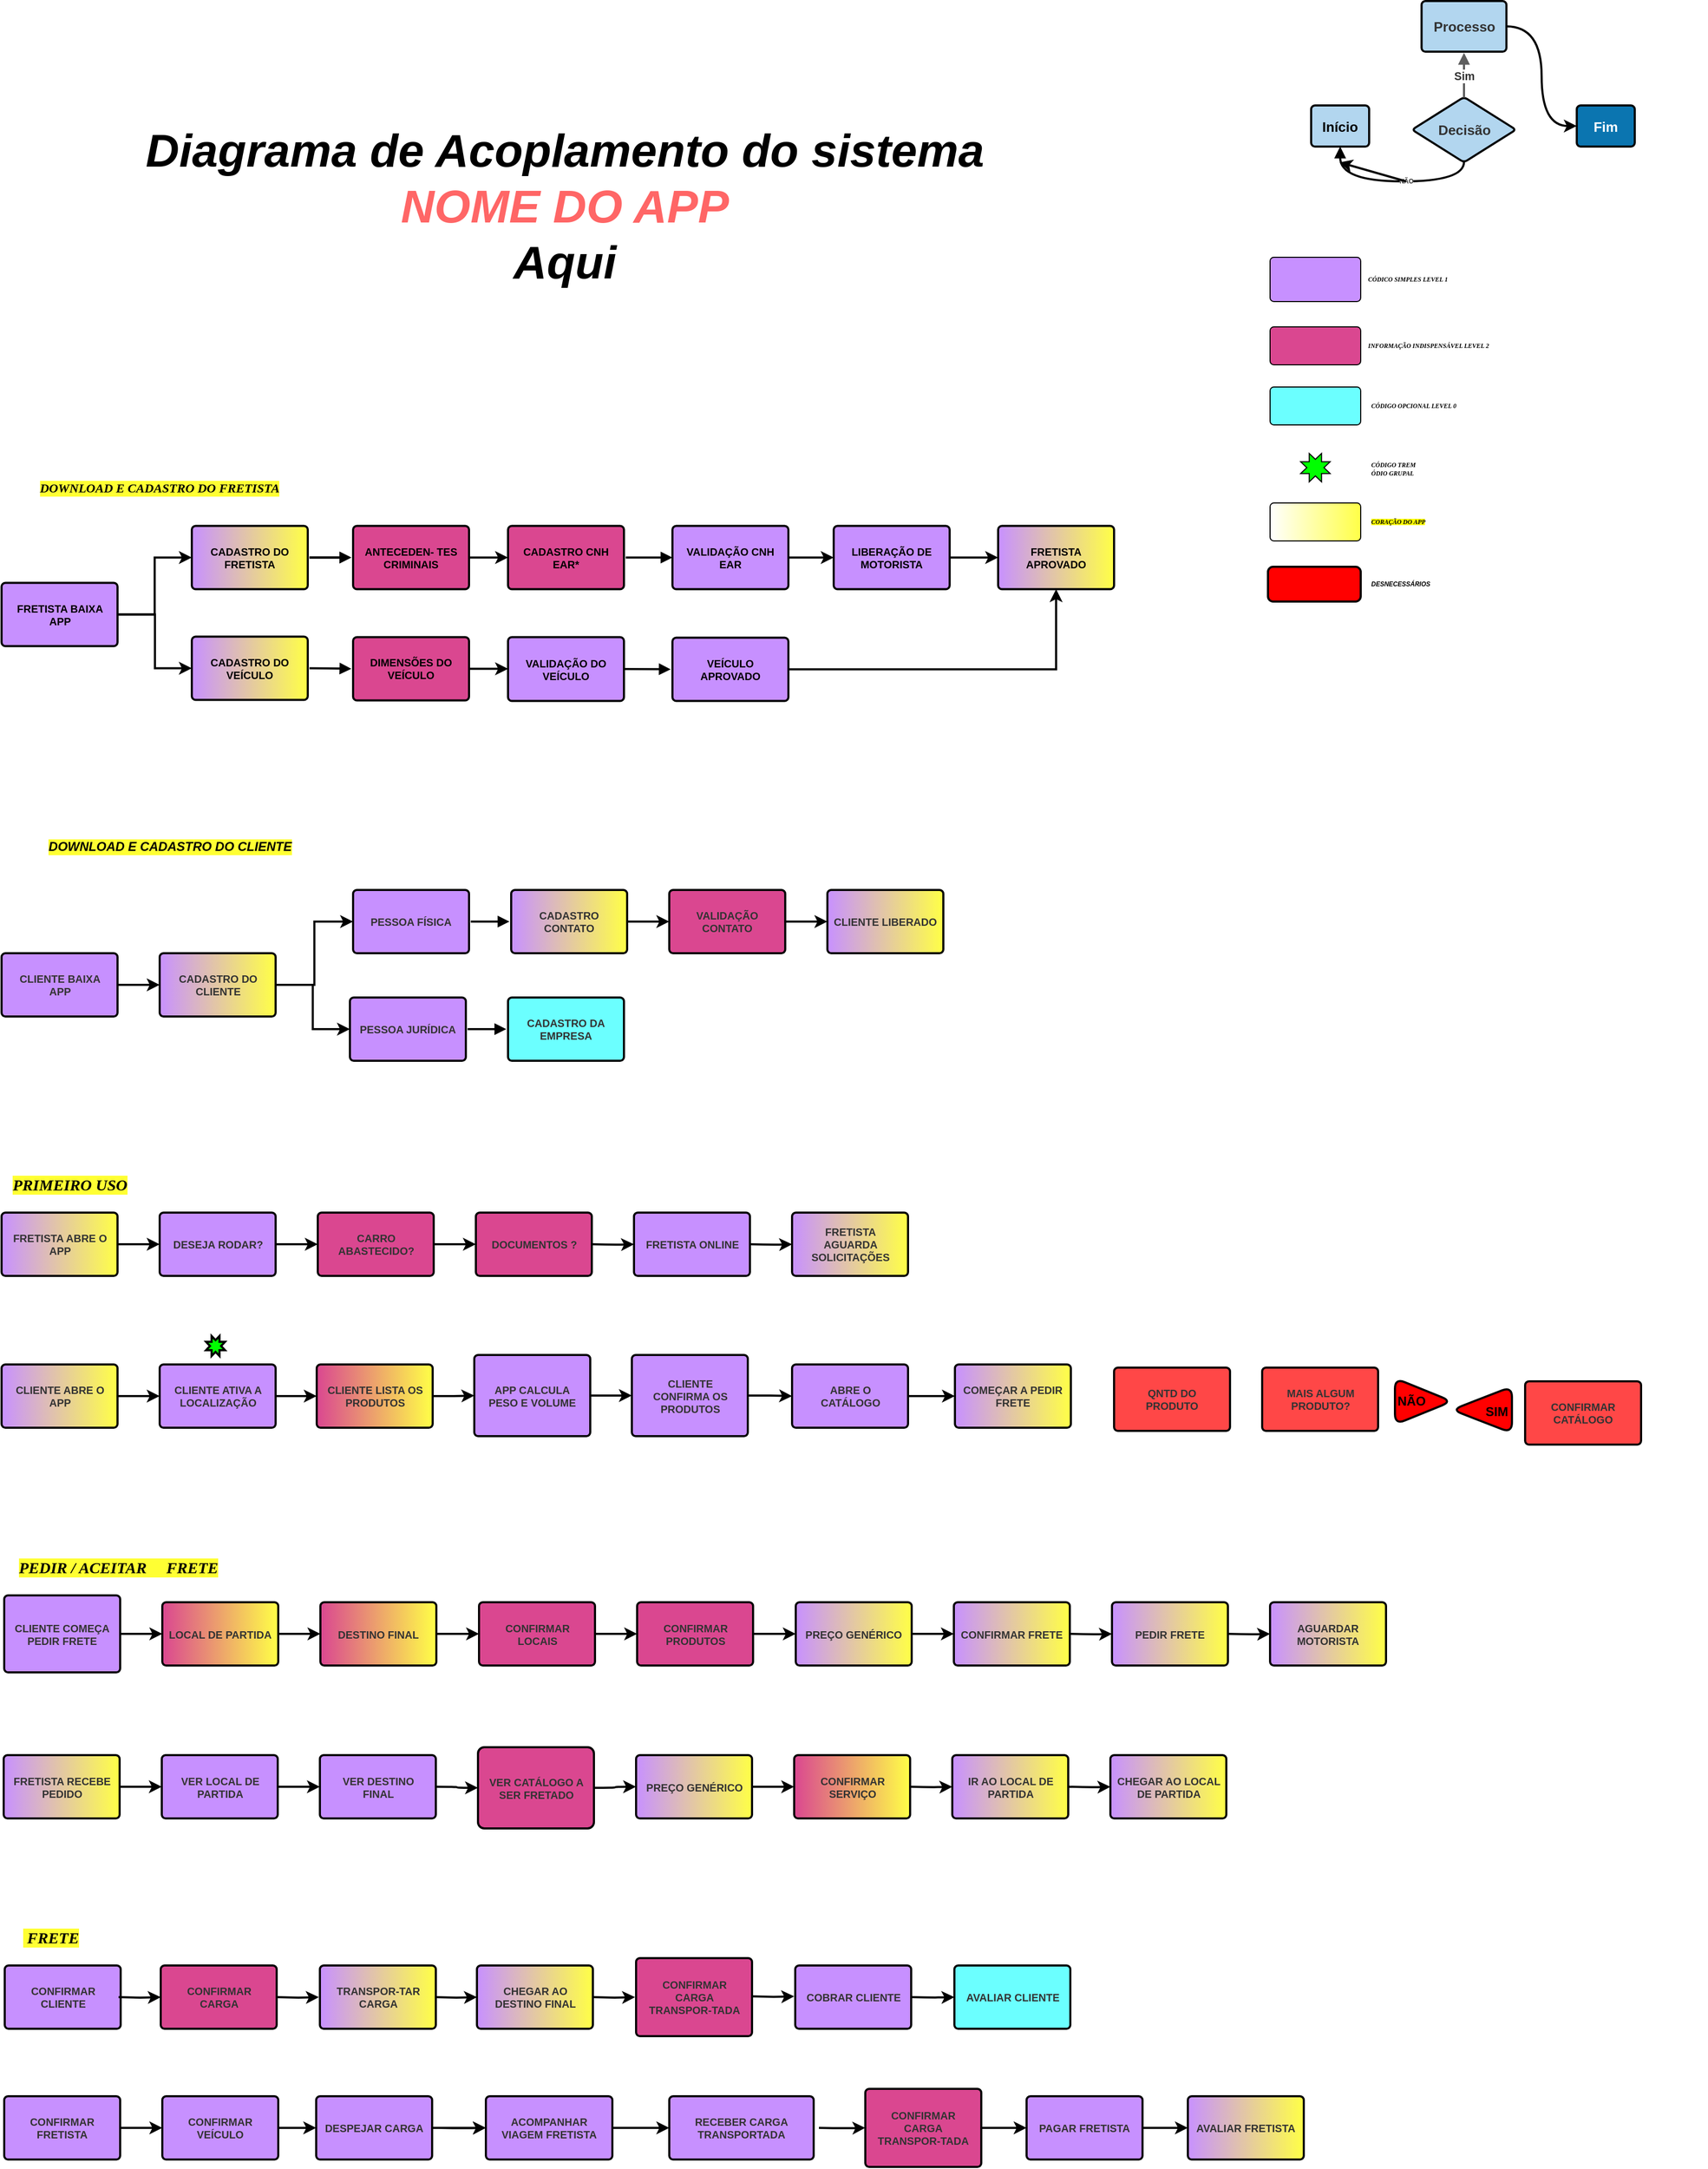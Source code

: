 <mxfile version="13.9.1" type="github">
  <diagram id="ZXrqioaMke-Y9P5PgKKp" name="Page-1">
    <mxGraphModel dx="2445" dy="1838" grid="1" gridSize="9" guides="1" tooltips="1" connect="1" arrows="1" fold="1" page="1" pageScale="1" pageWidth="850" pageHeight="1100" background="none" math="0" shadow="0">
      <root>
        <mxCell id="0" />
        <mxCell id="1" parent="0" />
        <UserObject label="Início" lucidchartObjectId="3y1JagYthgjQ" id="rHKmbyzbA7fJzTo6jydG-2">
          <mxCell style="html=1;whiteSpace=wrap;;whiteSpace=wrap;fontSize=13;spacing=7;strokeOpacity=100;fillOpacity=100;absoluteArcSize=1;arcSize=7.2;fillColor=#b2d6ef;strokeWidth=2;rounded=1;fontStyle=1;" parent="1" vertex="1" zOrder="1">
            <mxGeometry x="1314" y="-963" width="55" height="39" as="geometry" />
          </mxCell>
        </UserObject>
        <UserObject label="Fim" lucidchartObjectId="Pz1Jr6ghEXmA" id="rHKmbyzbA7fJzTo6jydG-3">
          <mxCell style="html=1;whiteSpace=wrap;;whiteSpace=wrap;fontSize=13;spacing=7;strokeOpacity=100;fillOpacity=100;absoluteArcSize=1;arcSize=7.2;strokeWidth=2;rounded=1;fontStyle=1;fillColor=#0B75B0;fontColor=#FFFFFF;" parent="1" vertex="1" zOrder="3">
            <mxGeometry x="1566" y="-963" width="55" height="39" as="geometry" />
          </mxCell>
        </UserObject>
        <UserObject label="Decisão" lucidchartObjectId="6a2Jw9Cx3FFG" id="rHKmbyzbA7fJzTo6jydG-4">
          <mxCell style="html=1;whiteSpace=wrap;rhombus;whiteSpace=wrap;fontSize=13;fontColor=#333333;spacing=3;strokeOpacity=100;fillOpacity=100;absoluteArcSize=1;arcSize=7.2;fillColor=#b2d6ef;strokeWidth=2;rounded=1;fontStyle=1" parent="1" vertex="1" zOrder="6">
            <mxGeometry x="1409.75" y="-971" width="98.5" height="62" as="geometry" />
          </mxCell>
        </UserObject>
        <mxCell id="q79SqbMXwKp4XREql4Sq-73" style="edgeStyle=orthogonalEdgeStyle;curved=1;rounded=0;orthogonalLoop=1;jettySize=auto;html=1;exitX=1;exitY=0.5;exitDx=0;exitDy=0;entryX=0;entryY=0.5;entryDx=0;entryDy=0;strokeWidth=2;fontFamily=Times New Roman;fontSize=6;" parent="1" source="rHKmbyzbA7fJzTo6jydG-5" target="rHKmbyzbA7fJzTo6jydG-3" edge="1">
          <mxGeometry relative="1" as="geometry" />
        </mxCell>
        <UserObject label="Processo" lucidchartObjectId="uc2J8VdgvthG" id="rHKmbyzbA7fJzTo6jydG-5">
          <mxCell style="html=1;whiteSpace=wrap;;whiteSpace=wrap;fontSize=13;fontColor=#333333;spacing=7;strokeOpacity=100;fillOpacity=100;absoluteArcSize=1;arcSize=7.2;fillColor=#b2d6ef;strokeWidth=2;rounded=1;fontStyle=1" parent="1" vertex="1" zOrder="7">
            <mxGeometry x="1418.75" y="-1062" width="80.5" height="48" as="geometry" />
          </mxCell>
        </UserObject>
        <UserObject label="" lucidchartObjectId="5e2JItHJWnhz" id="rHKmbyzbA7fJzTo6jydG-8">
          <mxCell style="html=1;jettySize=18;whiteSpace=wrap;fontSize=10;fontColor=#333333;fontStyle=1;strokeColor=#5E5E5E;arcSize=12;edgeStyle=orthogonalEdgeStyle;startArrow=none;;endArrow=block;endFill=1;;exitX=0.5;exitY=0.009;exitPerimeter=0;entryX=0.5;entryY=1.023;entryPerimeter=0;curved=1;strokeWidth=2;" parent="1" source="rHKmbyzbA7fJzTo6jydG-4" target="rHKmbyzbA7fJzTo6jydG-5" edge="1">
            <mxGeometry x="536.5" y="-1035" width="100" height="100" as="geometry">
              <Array as="points" />
            </mxGeometry>
          </mxCell>
        </UserObject>
        <mxCell id="rHKmbyzbA7fJzTo6jydG-9" value="Sim" style="text;html=1;resizable=0;labelBackgroundColor=#ffffff;align=center;verticalAlign=middle;fontStyle=1;fontColor=#333333;;fontSize=10.667;rounded=1;" parent="rHKmbyzbA7fJzTo6jydG-8" vertex="1">
          <mxGeometry relative="1" as="geometry" />
        </mxCell>
        <UserObject label="" lucidchartObjectId="8e2J8c8t25hN" id="rHKmbyzbA7fJzTo6jydG-10">
          <mxCell style="html=1;jettySize=18;whiteSpace=wrap;fontSize=10;fontColor=#333333;fontStyle=1;arcSize=12;edgeStyle=orthogonalEdgeStyle;startArrow=none;;endArrow=block;endFill=1;;exitX=0.5;exitY=0.991;exitPerimeter=0;curved=1;entryX=0.5;entryY=1;entryDx=0;entryDy=0;strokeWidth=2;" parent="1" source="rHKmbyzbA7fJzTo6jydG-4" target="rHKmbyzbA7fJzTo6jydG-2" edge="1">
            <mxGeometry x="536.5" y="-1035" width="100" height="100" as="geometry">
              <Array as="points">
                <mxPoint x="1459" y="-891" />
                <mxPoint x="1342" y="-891" />
              </Array>
              <mxPoint x="1323" y="-882" as="targetPoint" />
            </mxGeometry>
          </mxCell>
        </UserObject>
        <mxCell id="rHKmbyzbA7fJzTo6jydG-11" value="NÃO" style="text;html=1;resizable=0;labelBackgroundColor=#ffffff;align=center;verticalAlign=middle;fontStyle=1;fontColor=#333333;;fontSize=6;rounded=1;" parent="rHKmbyzbA7fJzTo6jydG-10" vertex="1">
          <mxGeometry x="-0.304" relative="1" as="geometry">
            <mxPoint x="-14.56" as="offset" />
          </mxGeometry>
        </mxCell>
        <mxCell id="q79SqbMXwKp4XREql4Sq-71" style="edgeStyle=orthogonalEdgeStyle;curved=1;rounded=0;orthogonalLoop=1;jettySize=auto;html=1;exitX=0;exitY=0;exitDx=0;exitDy=0;strokeWidth=2;fontFamily=Times New Roman;fontSize=8;" parent="rHKmbyzbA7fJzTo6jydG-10" source="rHKmbyzbA7fJzTo6jydG-11" edge="1">
          <mxGeometry relative="1" as="geometry">
            <mxPoint x="1341" y="-909" as="targetPoint" />
          </mxGeometry>
        </mxCell>
        <mxCell id="lydl9CK-ZkPdSqsnDGM0-11" style="edgeStyle=orthogonalEdgeStyle;rounded=0;orthogonalLoop=1;jettySize=auto;html=1;entryX=0;entryY=0.5;entryDx=0;entryDy=0;strokeWidth=2;" parent="1" source="rHKmbyzbA7fJzTo6jydG-12" target="rHKmbyzbA7fJzTo6jydG-25" edge="1">
          <mxGeometry relative="1" as="geometry">
            <Array as="points">
              <mxPoint x="217" y="-480.25" />
              <mxPoint x="217" y="-429.25" />
            </Array>
          </mxGeometry>
        </mxCell>
        <mxCell id="lydl9CK-ZkPdSqsnDGM0-13" style="edgeStyle=orthogonalEdgeStyle;rounded=0;orthogonalLoop=1;jettySize=auto;html=1;entryX=0;entryY=0.5;entryDx=0;entryDy=0;strokeWidth=2;" parent="1" source="rHKmbyzbA7fJzTo6jydG-12" target="rHKmbyzbA7fJzTo6jydG-14" edge="1">
          <mxGeometry relative="1" as="geometry" />
        </mxCell>
        <UserObject label="FRETISTA BAIXA APP" lucidchartObjectId="s.uKQylt4AR4" id="rHKmbyzbA7fJzTo6jydG-12">
          <mxCell style="html=1;whiteSpace=wrap;;whiteSpace=wrap;fontSize=10;fontStyle=1;spacing=7;strokeOpacity=100;fillOpacity=72;absoluteArcSize=1;arcSize=7.2;strokeWidth=2;spacingLeft=0;glass=0;perimeterSpacing=0;fillColor=#B266FF;rounded=1;" parent="1" vertex="1" zOrder="16">
            <mxGeometry x="71.5" y="-510.25" width="110" height="60" as="geometry" />
          </mxCell>
        </UserObject>
        <UserObject label="CADASTRO DO FRETISTA" lucidchartObjectId="O~uKVIkj0mk8" id="rHKmbyzbA7fJzTo6jydG-14">
          <mxCell style="html=1;whiteSpace=wrap;;whiteSpace=wrap;fontSize=10;fontStyle=1;spacing=7;strokeOpacity=100;fillOpacity=72;absoluteArcSize=1;arcSize=7.2;strokeWidth=2;spacingLeft=0;fillColor=#B266FF;rounded=1;gradientColor=#FFFF00;gradientDirection=east;" parent="1" vertex="1" zOrder="18">
            <mxGeometry x="252" y="-564.25" width="110" height="60" as="geometry" />
          </mxCell>
        </UserObject>
        <UserObject label="CADASTRO  CNH EAR*" lucidchartObjectId="navKEohJb9zn" id="rHKmbyzbA7fJzTo6jydG-15">
          <mxCell style="html=1;whiteSpace=wrap;;whiteSpace=wrap;fontSize=10;fontStyle=1;spacing=7;strokeOpacity=100;fillOpacity=72;absoluteArcSize=1;arcSize=7.2;strokeWidth=2;spacingLeft=0;rounded=1;fillColor=#CC0066;gradientDirection=east;" parent="1" vertex="1" zOrder="19">
            <mxGeometry x="552" y="-564.25" width="110" height="60" as="geometry" />
          </mxCell>
        </UserObject>
        <UserObject label="" lucidchartObjectId="uavKRuDH9f49" id="rHKmbyzbA7fJzTo6jydG-17">
          <mxCell style="html=1;jettySize=18;whiteSpace=wrap;fontSize=6;strokeWidth=2;arcSize=12;edgeStyle=orthogonalEdgeStyle;startArrow=none;;endArrow=block;endFill=1;;exitX=1.015;exitY=0.5;exitPerimeter=0;entryX=-0.015;entryY=0.5;entryPerimeter=0;spacingLeft=0;fillColor=#B266FF;curved=1;" parent="1" source="rHKmbyzbA7fJzTo6jydG-14" target="rHKmbyzbA7fJzTo6jydG-24" edge="1">
            <mxGeometry x="57" y="-561.25" width="100" height="100" as="geometry">
              <Array as="points" />
            </mxGeometry>
          </mxCell>
        </UserObject>
        <UserObject label="" lucidchartObjectId="1evKYmKw-Scp" id="rHKmbyzbA7fJzTo6jydG-18">
          <mxCell style="html=1;jettySize=18;whiteSpace=wrap;fontSize=6;strokeWidth=2;arcSize=12;edgeStyle=orthogonalEdgeStyle;startArrow=none;;endArrow=block;endFill=1;;exitX=1.015;exitY=0.5;exitPerimeter=0;entryX=-0.015;entryY=0.5;entryPerimeter=0;spacingLeft=0;fillColor=#B266FF;curved=1;" parent="1" source="rHKmbyzbA7fJzTo6jydG-14" target="rHKmbyzbA7fJzTo6jydG-24" edge="1">
            <mxGeometry x="57" y="-561.25" width="100" height="100" as="geometry">
              <Array as="points" />
            </mxGeometry>
          </mxCell>
        </UserObject>
        <UserObject label="" lucidchartObjectId="9evK0Tb6jr8o" id="rHKmbyzbA7fJzTo6jydG-19">
          <mxCell style="html=1;jettySize=18;whiteSpace=wrap;fontSize=6;strokeWidth=2;arcSize=12;edgeStyle=orthogonalEdgeStyle;startArrow=none;;endArrow=block;endFill=1;;exitX=1.015;exitY=0.5;exitPerimeter=0;spacingLeft=0;fillColor=#B266FF;curved=1;" parent="1" source="rHKmbyzbA7fJzTo6jydG-15" target="rHKmbyzbA7fJzTo6jydG-49" edge="1">
            <mxGeometry x="57" y="-561.25" width="100" height="100" as="geometry">
              <Array as="points" />
              <mxPoint x="602" y="-535.25" as="targetPoint" />
            </mxGeometry>
          </mxCell>
        </UserObject>
        <UserObject label="FRETISTA APROVADO" lucidchartObjectId="egvKg269H9v_" id="rHKmbyzbA7fJzTo6jydG-23">
          <mxCell style="html=1;whiteSpace=wrap;;whiteSpace=wrap;fontSize=10;fontStyle=1;spacing=7;strokeOpacity=100;fillOpacity=72;absoluteArcSize=1;arcSize=7.2;strokeWidth=2;spacingLeft=0;fillColor=#B266FF;rounded=1;gradientDirection=east;gradientColor=#FFFF00;" parent="1" vertex="1" zOrder="25">
            <mxGeometry x="1017" y="-564.25" width="110" height="60" as="geometry" />
          </mxCell>
        </UserObject>
        <mxCell id="lydl9CK-ZkPdSqsnDGM0-16" style="edgeStyle=orthogonalEdgeStyle;rounded=0;orthogonalLoop=1;jettySize=auto;html=1;entryX=0;entryY=0.5;entryDx=0;entryDy=0;strokeWidth=2;" parent="1" source="rHKmbyzbA7fJzTo6jydG-24" target="rHKmbyzbA7fJzTo6jydG-15" edge="1">
          <mxGeometry relative="1" as="geometry" />
        </mxCell>
        <UserObject label="ANTECEDEN- TES CRIMINAIS" lucidchartObjectId="_vvKhey.0Mgs" id="rHKmbyzbA7fJzTo6jydG-24">
          <mxCell style="html=1;whiteSpace=wrap;;whiteSpace=wrap;fontSize=10;fontStyle=1;spacing=7;strokeOpacity=100;fillOpacity=72;absoluteArcSize=1;arcSize=7.2;strokeWidth=2;spacingLeft=0;rounded=1;fillColor=#CC0066;" parent="1" vertex="1" zOrder="29">
            <mxGeometry x="405" y="-564.25" width="110" height="60" as="geometry" />
          </mxCell>
        </UserObject>
        <UserObject label="CADASTRO DO VEÍCULO" lucidchartObjectId="J3vKeXsbpCR4" id="rHKmbyzbA7fJzTo6jydG-25">
          <mxCell style="html=1;whiteSpace=wrap;;whiteSpace=wrap;fontSize=10;fontStyle=1;spacing=7;strokeOpacity=100;fillOpacity=72;absoluteArcSize=1;arcSize=7.2;strokeWidth=2;spacingLeft=0;fillColor=#B266FF;rounded=1;gradientDirection=east;gradientColor=#FFFF00;" parent="1" vertex="1" zOrder="30">
            <mxGeometry x="252" y="-459.25" width="110" height="60" as="geometry" />
          </mxCell>
        </UserObject>
        <mxCell id="2FagUGivekg9gJh4EhXs-21" style="edgeStyle=orthogonalEdgeStyle;orthogonalLoop=1;jettySize=auto;html=1;exitX=1;exitY=0.5;exitDx=0;exitDy=0;entryX=0;entryY=0.5;entryDx=0;entryDy=0;strokeWidth=2;fontSize=3;fillColor=#B266FF;curved=1;" parent="1" source="rHKmbyzbA7fJzTo6jydG-26" target="rHKmbyzbA7fJzTo6jydG-28" edge="1">
          <mxGeometry relative="1" as="geometry" />
        </mxCell>
        <UserObject label="DIMENSÕES DO VEÍCULO " lucidchartObjectId="85vKEyoe3eA9" id="rHKmbyzbA7fJzTo6jydG-26">
          <mxCell style="html=1;whiteSpace=wrap;;whiteSpace=wrap;fontSize=10;fontStyle=1;spacing=7;strokeOpacity=100;fillOpacity=72;absoluteArcSize=1;arcSize=7.2;strokeWidth=2;spacingLeft=0;rounded=1;fillColor=#CC0066;" parent="1" vertex="1" zOrder="32">
            <mxGeometry x="405" y="-458.75" width="110" height="60" as="geometry" />
          </mxCell>
        </UserObject>
        <UserObject label="" lucidchartObjectId="x6vKTH67jBZc" id="rHKmbyzbA7fJzTo6jydG-27">
          <mxCell style="html=1;jettySize=18;whiteSpace=wrap;fontSize=6;strokeWidth=2;arcSize=12;edgeStyle=orthogonalEdgeStyle;startArrow=none;;endArrow=block;endFill=1;;exitX=1.015;exitY=0.5;exitPerimeter=0;entryX=-0.015;entryY=0.5;entryPerimeter=0;spacingLeft=0;fillColor=#B266FF;curved=1;" parent="1" source="rHKmbyzbA7fJzTo6jydG-25" target="rHKmbyzbA7fJzTo6jydG-26" edge="1">
            <mxGeometry x="207.5" y="-556.25" width="100" height="100" as="geometry">
              <Array as="points" />
            </mxGeometry>
          </mxCell>
        </UserObject>
        <mxCell id="2FagUGivekg9gJh4EhXs-15" style="edgeStyle=orthogonalEdgeStyle;orthogonalLoop=1;jettySize=auto;html=1;exitX=1;exitY=0.5;exitDx=0;exitDy=0;entryX=0;entryY=0.5;entryDx=0;entryDy=0;strokeWidth=2;fontSize=3;fillColor=#B266FF;curved=1;" parent="1" source="rHKmbyzbA7fJzTo6jydG-36" target="rHKmbyzbA7fJzTo6jydG-37" edge="1">
          <mxGeometry relative="1" as="geometry" />
        </mxCell>
        <UserObject label="CLIENTE BAIXA APP" lucidchartObjectId="qwwKvEui36Ie" id="rHKmbyzbA7fJzTo6jydG-36">
          <mxCell style="html=1;whiteSpace=wrap;;whiteSpace=wrap;fontSize=10;fontColor=#333333;fontStyle=1;spacing=7;strokeOpacity=100;fillOpacity=72;absoluteArcSize=1;arcSize=7.2;fillColor=#B266FF;strokeWidth=2;rounded=1;" parent="1" vertex="1" zOrder="42">
            <mxGeometry x="71.5" y="-159" width="110" height="60" as="geometry" />
          </mxCell>
        </UserObject>
        <mxCell id="lydl9CK-ZkPdSqsnDGM0-29" style="edgeStyle=orthogonalEdgeStyle;rounded=0;orthogonalLoop=1;jettySize=auto;html=1;entryX=0;entryY=0.5;entryDx=0;entryDy=0;strokeWidth=2;fontSize=6;" parent="1" source="rHKmbyzbA7fJzTo6jydG-37" target="rHKmbyzbA7fJzTo6jydG-39" edge="1">
          <mxGeometry relative="1" as="geometry" />
        </mxCell>
        <mxCell id="lydl9CK-ZkPdSqsnDGM0-30" style="edgeStyle=orthogonalEdgeStyle;rounded=0;orthogonalLoop=1;jettySize=auto;html=1;entryX=0;entryY=0.5;entryDx=0;entryDy=0;strokeWidth=2;fontSize=6;" parent="1" source="rHKmbyzbA7fJzTo6jydG-37" target="rHKmbyzbA7fJzTo6jydG-41" edge="1">
          <mxGeometry relative="1" as="geometry" />
        </mxCell>
        <UserObject label="CADASTRO DO CLIENTE" lucidchartObjectId="_xwKCs6uE0Kd" id="rHKmbyzbA7fJzTo6jydG-37">
          <mxCell style="html=1;whiteSpace=wrap;;whiteSpace=wrap;fontSize=10;fontColor=#333333;fontStyle=1;spacing=7;strokeOpacity=100;fillOpacity=72;absoluteArcSize=1;arcSize=7.2;fillColor=#B266FF;strokeWidth=2;rounded=1;gradientDirection=east;gradientColor=#FFFF00;" parent="1" vertex="1" zOrder="43">
            <mxGeometry x="221.5" y="-159" width="110" height="60" as="geometry" />
          </mxCell>
        </UserObject>
        <UserObject label="PESSOA FÍSICA" lucidchartObjectId="wFwKYs23ZUC." id="rHKmbyzbA7fJzTo6jydG-39">
          <mxCell style="html=1;whiteSpace=wrap;;whiteSpace=wrap;fontSize=10;fontColor=#333333;fontStyle=1;spacing=7;strokeOpacity=100;fillOpacity=72;absoluteArcSize=1;arcSize=7.2;fillColor=#B266FF;strokeWidth=2;rounded=1;" parent="1" vertex="1" zOrder="45">
            <mxGeometry x="405" y="-219" width="110" height="60" as="geometry" />
          </mxCell>
        </UserObject>
        <UserObject label="PESSOA JURÍDICA" lucidchartObjectId="mGwK18Nxyq3v" id="rHKmbyzbA7fJzTo6jydG-41">
          <mxCell style="html=1;whiteSpace=wrap;;whiteSpace=wrap;fontSize=10;fontColor=#333333;fontStyle=1;spacing=7;strokeOpacity=100;fillOpacity=72;absoluteArcSize=1;arcSize=7.2;strokeWidth=2;fillColor=#B266FF;rounded=1;" parent="1" vertex="1" zOrder="47">
            <mxGeometry x="402" y="-117" width="110" height="60" as="geometry" />
          </mxCell>
        </UserObject>
        <UserObject label="CADASTRO DA EMPRESA" lucidchartObjectId="1IwKV0UA8O5d" id="rHKmbyzbA7fJzTo6jydG-43">
          <mxCell style="html=1;whiteSpace=wrap;;whiteSpace=wrap;fontSize=10;fontColor=#333333;fontStyle=1;spacing=7;strokeOpacity=100;fillOpacity=72;absoluteArcSize=1;arcSize=7.2;strokeWidth=2;perimeterSpacing=0;fillColor=#33FFFF;rounded=1;" parent="1" vertex="1" zOrder="49">
            <mxGeometry x="552" y="-117" width="110" height="60" as="geometry" />
          </mxCell>
        </UserObject>
        <UserObject label="" lucidchartObjectId="1IwKH~U234kT" id="rHKmbyzbA7fJzTo6jydG-44">
          <mxCell style="html=1;jettySize=18;whiteSpace=wrap;fontSize=11;strokeWidth=2;arcSize=12;edgeStyle=orthogonalEdgeStyle;startArrow=none;;endArrow=block;endFill=1;;exitX=1.015;exitY=0.5;exitPerimeter=0;entryX=-0.015;entryY=0.5;entryPerimeter=0;fillColor=#B266FF;curved=1;" parent="1" source="rHKmbyzbA7fJzTo6jydG-41" edge="1">
            <mxGeometry x="79" y="-332" width="100" height="100" as="geometry">
              <Array as="points" />
              <mxPoint x="550.35" y="-87" as="targetPoint" />
            </mxGeometry>
          </mxCell>
        </UserObject>
        <mxCell id="2FagUGivekg9gJh4EhXs-17" style="edgeStyle=orthogonalEdgeStyle;orthogonalLoop=1;jettySize=auto;html=1;exitX=1;exitY=0.5;exitDx=0;exitDy=0;entryX=0;entryY=0.5;entryDx=0;entryDy=0;strokeWidth=2;fontSize=3;fillColor=#B266FF;curved=1;" parent="1" source="rHKmbyzbA7fJzTo6jydG-46" target="rHKmbyzbA7fJzTo6jydG-50" edge="1">
          <mxGeometry relative="1" as="geometry" />
        </mxCell>
        <UserObject label="CADASTRO CONTATO" lucidchartObjectId="MMwKKoUnffHt" id="rHKmbyzbA7fJzTo6jydG-46">
          <mxCell style="html=1;whiteSpace=wrap;;whiteSpace=wrap;fontSize=10;fontColor=#333333;fontStyle=1;spacing=7;strokeOpacity=100;fillOpacity=72;absoluteArcSize=1;arcSize=7.2;fillColor=#B266FF;strokeWidth=2;rounded=1;gradientDirection=east;gradientColor=#FFFF00;" parent="1" vertex="1" zOrder="52">
            <mxGeometry x="555" y="-219" width="110" height="60" as="geometry" />
          </mxCell>
        </UserObject>
        <UserObject label="" lucidchartObjectId="MMwKE6pkbWgI" id="rHKmbyzbA7fJzTo6jydG-47">
          <mxCell style="html=1;jettySize=18;whiteSpace=wrap;fontSize=11;strokeWidth=2;arcSize=12;edgeStyle=orthogonalEdgeStyle;startArrow=none;;endArrow=block;endFill=1;;exitX=1.015;exitY=0.5;exitPerimeter=0;entryX=-0.015;entryY=0.5;entryPerimeter=0;fillColor=#B266FF;curved=1;" parent="1" source="rHKmbyzbA7fJzTo6jydG-39" edge="1">
            <mxGeometry x="82" y="-334" width="100" height="100" as="geometry">
              <Array as="points" />
              <mxPoint x="553.35" y="-189" as="targetPoint" />
            </mxGeometry>
          </mxCell>
        </UserObject>
        <mxCell id="2FagUGivekg9gJh4EhXs-12" style="edgeStyle=orthogonalEdgeStyle;orthogonalLoop=1;jettySize=auto;html=1;exitX=1;exitY=0.5;exitDx=0;exitDy=0;entryX=0;entryY=0.5;entryDx=0;entryDy=0;strokeWidth=2;fontSize=3;fillColor=#B266FF;curved=1;" parent="1" source="rHKmbyzbA7fJzTo6jydG-49" target="rHKmbyzbA7fJzTo6jydG-21" edge="1">
          <mxGeometry relative="1" as="geometry" />
        </mxCell>
        <UserObject label="VALIDAÇÃO CNH EAR" lucidchartObjectId="yTwKNZ11kSDv" id="rHKmbyzbA7fJzTo6jydG-49">
          <mxCell style="html=1;whiteSpace=wrap;;whiteSpace=wrap;fontSize=10;fontStyle=1;spacing=7;strokeOpacity=100;fillOpacity=72;absoluteArcSize=1;arcSize=7.2;strokeWidth=2;spacingLeft=0;fillColor=#B266FF;rounded=1;" parent="1" vertex="1" zOrder="55">
            <mxGeometry x="708" y="-564.25" width="110" height="60" as="geometry" />
          </mxCell>
        </UserObject>
        <mxCell id="2FagUGivekg9gJh4EhXs-18" style="edgeStyle=orthogonalEdgeStyle;orthogonalLoop=1;jettySize=auto;html=1;exitX=1;exitY=0.5;exitDx=0;exitDy=0;entryX=0;entryY=0.5;entryDx=0;entryDy=0;strokeWidth=2;fontSize=3;fillColor=#B266FF;curved=1;" parent="1" source="rHKmbyzbA7fJzTo6jydG-50" target="rHKmbyzbA7fJzTo6jydG-52" edge="1">
          <mxGeometry relative="1" as="geometry" />
        </mxCell>
        <UserObject label="VALIDAÇÃO CONTATO" lucidchartObjectId="BZwKjjh-pMPV" id="rHKmbyzbA7fJzTo6jydG-50">
          <mxCell style="html=1;whiteSpace=wrap;;whiteSpace=wrap;fontSize=10;fontColor=#333333;fontStyle=1;spacing=7;strokeOpacity=100;fillOpacity=72;absoluteArcSize=1;arcSize=7.2;strokeWidth=2;rounded=1;fillColor=#CC0066;" parent="1" vertex="1" zOrder="56">
            <mxGeometry x="705" y="-219" width="110" height="60" as="geometry" />
          </mxCell>
        </UserObject>
        <UserObject label="CLIENTE LIBERADO" lucidchartObjectId="N0wKYOwpYnif" id="rHKmbyzbA7fJzTo6jydG-52">
          <mxCell style="html=1;whiteSpace=wrap;;whiteSpace=wrap;fontSize=10;fontColor=#333333;fontStyle=1;spacing=7;strokeOpacity=100;fillOpacity=72;absoluteArcSize=1;arcSize=7.2;strokeWidth=2;fillColor=#B266FF;rounded=1;gradientDirection=east;gradientColor=#FFFF00;" parent="1" vertex="1" zOrder="58">
            <mxGeometry x="855" y="-219" width="110" height="60" as="geometry" />
          </mxCell>
        </UserObject>
        <mxCell id="2FagUGivekg9gJh4EhXs-19" style="edgeStyle=orthogonalEdgeStyle;orthogonalLoop=1;jettySize=auto;html=1;exitX=1;exitY=0.5;exitDx=0;exitDy=0;entryX=0;entryY=0.5;entryDx=0;entryDy=0;strokeWidth=2;fontSize=3;fillColor=#B266FF;curved=1;" parent="1" source="rHKmbyzbA7fJzTo6jydG-54" target="rHKmbyzbA7fJzTo6jydG-56" edge="1">
          <mxGeometry relative="1" as="geometry" />
        </mxCell>
        <UserObject label="FRETISTA ABRE O APP" lucidchartObjectId="d~wKO_Ew.pH2" id="rHKmbyzbA7fJzTo6jydG-54">
          <mxCell style="html=1;whiteSpace=wrap;;whiteSpace=wrap;fontSize=10;fontColor=#333333;fontStyle=1;spacing=7;strokeOpacity=100;fillOpacity=72;absoluteArcSize=1;arcSize=7.2;fillColor=#B266FF;strokeWidth=2;rounded=1;gradientDirection=east;gradientColor=#FFFF00;" parent="1" vertex="1" zOrder="61">
            <mxGeometry x="71.5" y="87" width="110" height="60" as="geometry" />
          </mxCell>
        </UserObject>
        <mxCell id="2FagUGivekg9gJh4EhXs-30" style="edgeStyle=orthogonalEdgeStyle;orthogonalLoop=1;jettySize=auto;html=1;exitX=1;exitY=0.5;exitDx=0;exitDy=0;entryX=0;entryY=0.5;entryDx=0;entryDy=0;strokeWidth=2;fontSize=3;fillColor=#B266FF;curved=1;" parent="1" source="rHKmbyzbA7fJzTo6jydG-56" target="2FagUGivekg9gJh4EhXs-27" edge="1">
          <mxGeometry relative="1" as="geometry" />
        </mxCell>
        <UserObject label="DESEJA RODAR?" lucidchartObjectId="5~wK7thumvDX" id="rHKmbyzbA7fJzTo6jydG-56">
          <mxCell style="html=1;whiteSpace=wrap;;whiteSpace=wrap;fontSize=10;fontColor=#333333;fontStyle=1;spacing=7;strokeOpacity=100;fillOpacity=72;absoluteArcSize=1;arcSize=7.2;strokeWidth=2;fillColor=#B266FF;rounded=1;" parent="1" vertex="1" zOrder="64">
            <mxGeometry x="221.5" y="87" width="110" height="60" as="geometry" />
          </mxCell>
        </UserObject>
        <mxCell id="lydl9CK-ZkPdSqsnDGM0-27" style="edgeStyle=orthogonalEdgeStyle;rounded=0;orthogonalLoop=1;jettySize=auto;html=1;entryX=0;entryY=0.5;entryDx=0;entryDy=0;strokeWidth=2;" parent="1" source="rHKmbyzbA7fJzTo6jydG-21" target="rHKmbyzbA7fJzTo6jydG-23" edge="1">
          <mxGeometry relative="1" as="geometry" />
        </mxCell>
        <UserObject label="LIBERAÇÃO DE MOTORISTA" lucidchartObjectId="ifvKUUaz.t~0" id="rHKmbyzbA7fJzTo6jydG-21">
          <mxCell style="html=1;whiteSpace=wrap;;whiteSpace=wrap;fontSize=10;fontStyle=1;spacing=7;strokeOpacity=100;fillOpacity=72;absoluteArcSize=1;arcSize=7.2;strokeWidth=2;spacingLeft=0;fillColor=#B266FF;rounded=1;" parent="1" vertex="1" zOrder="23">
            <mxGeometry x="861" y="-564.25" width="110" height="60" as="geometry" />
          </mxCell>
        </UserObject>
        <UserObject label="VALIDAÇÃO DO VEÍCULO" lucidchartObjectId="k7vKkOwz.Rf9" id="rHKmbyzbA7fJzTo6jydG-28">
          <mxCell style="html=1;whiteSpace=wrap;;whiteSpace=wrap;fontSize=10;fontStyle=1;spacing=7;strokeOpacity=100;fillOpacity=72;absoluteArcSize=1;arcSize=7.2;strokeWidth=2;spacingLeft=0;fillColor=#B266FF;rounded=1;" parent="1" vertex="1" zOrder="34">
            <mxGeometry x="552" y="-458.75" width="110" height="60.5" as="geometry" />
          </mxCell>
        </UserObject>
        <mxCell id="2FagUGivekg9gJh4EhXs-26" style="edgeStyle=orthogonalEdgeStyle;orthogonalLoop=1;jettySize=auto;html=1;exitX=1;exitY=0.5;exitDx=0;exitDy=0;entryX=0;entryY=0.5;entryDx=0;entryDy=0;strokeWidth=2;fontSize=3;fillColor=#B266FF;curved=1;" parent="1" source="2FagUGivekg9gJh4EhXs-27" target="2FagUGivekg9gJh4EhXs-28" edge="1">
          <mxGeometry relative="1" as="geometry" />
        </mxCell>
        <UserObject label="CARRO ABASTECIDO?" lucidchartObjectId="d~wKO_Ew.pH2" id="2FagUGivekg9gJh4EhXs-27">
          <mxCell style="html=1;whiteSpace=wrap;;whiteSpace=wrap;fontSize=10;fontColor=#333333;fontStyle=1;spacing=7;strokeOpacity=100;fillOpacity=72;absoluteArcSize=1;arcSize=7.2;strokeWidth=2;rounded=1;fillColor=#CC0066;" parent="1" vertex="1" zOrder="61">
            <mxGeometry x="371.5" y="87" width="110" height="60" as="geometry" />
          </mxCell>
        </UserObject>
        <UserObject label="DOCUMENTOS ?" lucidchartObjectId="5~wK7thumvDX" id="2FagUGivekg9gJh4EhXs-28">
          <mxCell style="html=1;whiteSpace=wrap;;whiteSpace=wrap;fontSize=10;fontColor=#333333;fontStyle=1;spacing=7;strokeOpacity=100;fillOpacity=72;absoluteArcSize=1;arcSize=7.2;strokeWidth=2;align=center;rounded=1;fillColor=#CC0066;" parent="1" vertex="1" zOrder="64">
            <mxGeometry x="521.5" y="87" width="110" height="60" as="geometry" />
          </mxCell>
        </UserObject>
        <mxCell id="lydl9CK-ZkPdSqsnDGM0-36" style="edgeStyle=orthogonalEdgeStyle;rounded=0;orthogonalLoop=1;jettySize=auto;html=1;entryX=0;entryY=0.5;entryDx=0;entryDy=0;strokeWidth=2;fontSize=6;" parent="1" source="2FagUGivekg9gJh4EhXs-40" target="lydl9CK-ZkPdSqsnDGM0-35" edge="1">
          <mxGeometry relative="1" as="geometry" />
        </mxCell>
        <UserObject label="CLIENTE ABRE O APP" lucidchartObjectId="d~wKO_Ew.pH2" id="2FagUGivekg9gJh4EhXs-40">
          <mxCell style="html=1;whiteSpace=wrap;;whiteSpace=wrap;fontSize=10;fontColor=#333333;fontStyle=1;spacing=7;strokeOpacity=100;fillOpacity=72;absoluteArcSize=1;arcSize=7.2;fillColor=#B266FF;strokeWidth=2;rounded=1;gradientDirection=east;gradientColor=#FFFF00;" parent="1" vertex="1" zOrder="61">
            <mxGeometry x="71.5" y="231" width="110" height="60" as="geometry" />
          </mxCell>
        </UserObject>
        <mxCell id="lydl9CK-ZkPdSqsnDGM0-47" style="edgeStyle=orthogonalEdgeStyle;rounded=0;orthogonalLoop=1;jettySize=auto;html=1;entryX=0;entryY=0.5;entryDx=0;entryDy=0;strokeWidth=2;fontSize=6;" parent="1" source="2FagUGivekg9gJh4EhXs-42" target="q79SqbMXwKp4XREql4Sq-55" edge="1">
          <mxGeometry relative="1" as="geometry" />
        </mxCell>
        <UserObject label="ABRE O CATÁLOGO" lucidchartObjectId="5~wK7thumvDX" id="2FagUGivekg9gJh4EhXs-42">
          <mxCell style="html=1;whiteSpace=wrap;;whiteSpace=wrap;fontSize=10;fontColor=#333333;fontStyle=1;spacing=7;strokeOpacity=100;fillOpacity=72;absoluteArcSize=1;arcSize=7.2;fillColor=#B266FF;strokeWidth=2;rounded=1;" parent="1" vertex="1" zOrder="64">
            <mxGeometry x="821.5" y="231" width="110" height="60" as="geometry" />
          </mxCell>
        </UserObject>
        <mxCell id="lydl9CK-ZkPdSqsnDGM0-43" style="edgeStyle=orthogonalEdgeStyle;rounded=0;orthogonalLoop=1;jettySize=auto;html=1;entryX=0;entryY=0.5;entryDx=0;entryDy=0;strokeWidth=2;fontSize=6;" parent="1" source="2FagUGivekg9gJh4EhXs-44" target="lydl9CK-ZkPdSqsnDGM0-40" edge="1">
          <mxGeometry relative="1" as="geometry" />
        </mxCell>
        <UserObject label="CLIENTE LISTA OS PRODUTOS" lucidchartObjectId="d~wKO_Ew.pH2" id="2FagUGivekg9gJh4EhXs-44">
          <mxCell style="html=1;whiteSpace=wrap;;whiteSpace=wrap;fontSize=10;fontColor=#333333;fontStyle=1;spacing=7;strokeOpacity=100;fillOpacity=72;absoluteArcSize=1;arcSize=7.2;strokeWidth=2;rounded=1;fillColor=#CC0066;gradientDirection=east;gradientColor=#FFFF00;" parent="1" vertex="1" zOrder="61">
            <mxGeometry x="370.5" y="231" width="110" height="60" as="geometry" />
          </mxCell>
        </UserObject>
        <UserObject label="QNTD DO PRODUTO" lucidchartObjectId="5~wK7thumvDX" id="2FagUGivekg9gJh4EhXs-45">
          <mxCell style="html=1;whiteSpace=wrap;;whiteSpace=wrap;fontSize=10;fontColor=#333333;fontStyle=1;spacing=7;strokeOpacity=100;fillOpacity=72;absoluteArcSize=1;arcSize=7.2;strokeWidth=2;rounded=1;fillColor=#FF0000;" parent="1" vertex="1" zOrder="64">
            <mxGeometry x="1127" y="234" width="110" height="60" as="geometry" />
          </mxCell>
        </UserObject>
        <UserObject label="MAIS ALGUM PRODUTO?" lucidchartObjectId="d~wKO_Ew.pH2" id="2FagUGivekg9gJh4EhXs-48">
          <mxCell style="html=1;whiteSpace=wrap;;whiteSpace=wrap;fontSize=10;fontColor=#333333;fontStyle=1;spacing=7;strokeOpacity=100;fillOpacity=72;absoluteArcSize=1;arcSize=7.2;strokeWidth=2;rounded=1;fillColor=#FF0000;" parent="1" vertex="1" zOrder="61">
            <mxGeometry x="1267.5" y="234" width="110" height="60" as="geometry" />
          </mxCell>
        </UserObject>
        <mxCell id="2FagUGivekg9gJh4EhXs-63" style="edgeStyle=orthogonalEdgeStyle;orthogonalLoop=1;jettySize=auto;html=1;exitX=1;exitY=0.5;exitDx=0;exitDy=0;entryX=0;entryY=0.5;entryDx=0;entryDy=0;strokeWidth=2;fontSize=3;fillColor=#B266FF;curved=1;" parent="1" target="2FagUGivekg9gJh4EhXs-64" edge="1">
          <mxGeometry relative="1" as="geometry">
            <mxPoint x="631.5" y="117" as="sourcePoint" />
          </mxGeometry>
        </mxCell>
        <UserObject label="FRETISTA ONLINE" lucidchartObjectId="5~wK7thumvDX" id="2FagUGivekg9gJh4EhXs-64">
          <mxCell style="html=1;whiteSpace=wrap;;whiteSpace=wrap;fontSize=10;fontColor=#333333;fontStyle=1;spacing=7;strokeOpacity=100;fillOpacity=72;absoluteArcSize=1;arcSize=7.2;strokeWidth=2;align=center;fillColor=#B266FF;rounded=1;gradientDirection=east;" parent="1" vertex="1" zOrder="64">
            <mxGeometry x="671.5" y="87" width="110" height="60" as="geometry" />
          </mxCell>
        </UserObject>
        <mxCell id="2FagUGivekg9gJh4EhXs-65" style="edgeStyle=orthogonalEdgeStyle;orthogonalLoop=1;jettySize=auto;html=1;exitX=1;exitY=0.5;exitDx=0;exitDy=0;entryX=0;entryY=0.5;entryDx=0;entryDy=0;strokeWidth=2;fontSize=3;fillColor=#B266FF;curved=1;" parent="1" target="2FagUGivekg9gJh4EhXs-66" edge="1">
          <mxGeometry relative="1" as="geometry">
            <mxPoint x="781.5" y="117" as="sourcePoint" />
          </mxGeometry>
        </mxCell>
        <UserObject label="FRETISTA AGUARDA SOLICITAÇÕES" lucidchartObjectId="5~wK7thumvDX" id="2FagUGivekg9gJh4EhXs-66">
          <mxCell style="html=1;whiteSpace=wrap;;whiteSpace=wrap;fontSize=10;fontColor=#333333;fontStyle=1;spacing=7;strokeOpacity=100;fillOpacity=72;absoluteArcSize=1;arcSize=7.2;strokeWidth=2;align=center;fillColor=#B266FF;rounded=1;gradientDirection=east;gradientColor=#FFFF00;" parent="1" vertex="1" zOrder="64">
            <mxGeometry x="821.5" y="87" width="110" height="60" as="geometry" />
          </mxCell>
        </UserObject>
        <mxCell id="2FagUGivekg9gJh4EhXs-67" style="edgeStyle=orthogonalEdgeStyle;orthogonalLoop=1;jettySize=auto;html=1;exitX=1;exitY=0.5;exitDx=0;exitDy=0;entryX=0;entryY=0.5;entryDx=0;entryDy=0;strokeWidth=2;fontSize=3;fillColor=#B266FF;curved=1;" parent="1" source="2FagUGivekg9gJh4EhXs-68" target="2FagUGivekg9gJh4EhXs-70" edge="1">
          <mxGeometry relative="1" as="geometry" />
        </mxCell>
        <UserObject label="LOCAL DE PARTIDA" lucidchartObjectId="d~wKO_Ew.pH2" id="2FagUGivekg9gJh4EhXs-68">
          <mxCell style="html=1;whiteSpace=wrap;;whiteSpace=wrap;fontSize=10;fontColor=#333333;fontStyle=1;spacing=7;strokeOpacity=100;fillOpacity=72;absoluteArcSize=1;arcSize=7.2;strokeWidth=2;rounded=1;fillColor=#CC0066;gradientDirection=east;gradientColor=#FFFF00;" parent="1" vertex="1" zOrder="61">
            <mxGeometry x="224" y="456.5" width="110" height="60" as="geometry" />
          </mxCell>
        </UserObject>
        <mxCell id="2FagUGivekg9gJh4EhXs-69" style="edgeStyle=orthogonalEdgeStyle;orthogonalLoop=1;jettySize=auto;html=1;exitX=1;exitY=0.5;exitDx=0;exitDy=0;entryX=0;entryY=0.5;entryDx=0;entryDy=0;strokeWidth=2;fontSize=3;fillColor=#B266FF;curved=1;" parent="1" source="q79SqbMXwKp4XREql4Sq-47" target="2FagUGivekg9gJh4EhXs-72" edge="1">
          <mxGeometry relative="1" as="geometry" />
        </mxCell>
        <UserObject label="DESTINO FINAL" lucidchartObjectId="5~wK7thumvDX" id="2FagUGivekg9gJh4EhXs-70">
          <mxCell style="html=1;whiteSpace=wrap;;whiteSpace=wrap;fontSize=10;fontColor=#333333;fontStyle=1;spacing=7;strokeOpacity=100;fillOpacity=72;absoluteArcSize=1;arcSize=7.2;strokeWidth=2;rounded=1;fillColor=#CC0066;gradientDirection=east;gradientColor=#FFFF00;" parent="1" vertex="1" zOrder="64">
            <mxGeometry x="374" y="456.5" width="110" height="60" as="geometry" />
          </mxCell>
        </UserObject>
        <mxCell id="2FagUGivekg9gJh4EhXs-71" style="edgeStyle=orthogonalEdgeStyle;orthogonalLoop=1;jettySize=auto;html=1;exitX=1;exitY=0.5;exitDx=0;exitDy=0;entryX=0;entryY=0.5;entryDx=0;entryDy=0;strokeWidth=2;fontSize=3;fillColor=#B266FF;curved=1;" parent="1" source="2FagUGivekg9gJh4EhXs-72" target="2FagUGivekg9gJh4EhXs-73" edge="1">
          <mxGeometry relative="1" as="geometry" />
        </mxCell>
        <UserObject label="PREÇO GENÉRICO" lucidchartObjectId="d~wKO_Ew.pH2" id="2FagUGivekg9gJh4EhXs-72">
          <mxCell style="html=1;whiteSpace=wrap;;whiteSpace=wrap;fontSize=10;fontColor=#333333;fontStyle=1;spacing=7;strokeOpacity=100;fillOpacity=72;absoluteArcSize=1;arcSize=7.2;fillColor=#B266FF;strokeWidth=2;rounded=1;gradientDirection=east;gradientColor=#FFFF00;" parent="1" vertex="1" zOrder="61">
            <mxGeometry x="825" y="456.5" width="110" height="60" as="geometry" />
          </mxCell>
        </UserObject>
        <UserObject label="CONFIRMAR FRETE" lucidchartObjectId="5~wK7thumvDX" id="2FagUGivekg9gJh4EhXs-73">
          <mxCell style="html=1;whiteSpace=wrap;;whiteSpace=wrap;fontSize=10;fontColor=#333333;fontStyle=1;spacing=7;strokeOpacity=100;fillOpacity=72;absoluteArcSize=1;arcSize=7.2;fillColor=#B266FF;strokeWidth=2;align=center;rounded=1;gradientDirection=east;gradientColor=#FFFF00;" parent="1" vertex="1" zOrder="64">
            <mxGeometry x="975" y="456.5" width="110" height="60" as="geometry" />
          </mxCell>
        </UserObject>
        <mxCell id="2FagUGivekg9gJh4EhXs-74" style="edgeStyle=orthogonalEdgeStyle;orthogonalLoop=1;jettySize=auto;html=1;exitX=1;exitY=0.5;exitDx=0;exitDy=0;entryX=0;entryY=0.5;entryDx=0;entryDy=0;strokeWidth=2;fontSize=3;fillColor=#B266FF;curved=1;" parent="1" target="2FagUGivekg9gJh4EhXs-75" edge="1">
          <mxGeometry relative="1" as="geometry">
            <mxPoint x="1085" y="486.5" as="sourcePoint" />
          </mxGeometry>
        </mxCell>
        <UserObject label="PEDIR FRETE" lucidchartObjectId="5~wK7thumvDX" id="2FagUGivekg9gJh4EhXs-75">
          <mxCell style="html=1;whiteSpace=wrap;;whiteSpace=wrap;fontSize=10;fontColor=#333333;fontStyle=1;spacing=7;strokeOpacity=100;fillOpacity=72;absoluteArcSize=1;arcSize=7.2;fillColor=#B266FF;strokeWidth=2;align=center;rounded=1;gradientDirection=east;gradientColor=#FFFF00;" parent="1" vertex="1" zOrder="64">
            <mxGeometry x="1125" y="456.5" width="110" height="60" as="geometry" />
          </mxCell>
        </UserObject>
        <mxCell id="2FagUGivekg9gJh4EhXs-76" style="edgeStyle=orthogonalEdgeStyle;orthogonalLoop=1;jettySize=auto;html=1;exitX=1;exitY=0.5;exitDx=0;exitDy=0;entryX=0;entryY=0.5;entryDx=0;entryDy=0;strokeWidth=2;fontSize=3;fillColor=#B266FF;curved=1;" parent="1" target="2FagUGivekg9gJh4EhXs-77" edge="1">
          <mxGeometry relative="1" as="geometry">
            <mxPoint x="1235.0" y="486.5" as="sourcePoint" />
          </mxGeometry>
        </mxCell>
        <UserObject label="AGUARDAR MOTORISTA" lucidchartObjectId="5~wK7thumvDX" id="2FagUGivekg9gJh4EhXs-77">
          <mxCell style="html=1;whiteSpace=wrap;;whiteSpace=wrap;fontSize=10;fontColor=#333333;fontStyle=1;spacing=7;strokeOpacity=100;fillOpacity=72;absoluteArcSize=1;arcSize=7.2;fillColor=#B266FF;strokeWidth=2;align=center;rounded=1;gradientDirection=east;gradientColor=#FFFF00;" parent="1" vertex="1" zOrder="64">
            <mxGeometry x="1275" y="456.5" width="110" height="60" as="geometry" />
          </mxCell>
        </UserObject>
        <mxCell id="2FagUGivekg9gJh4EhXs-84" value="&lt;b&gt;NÃO&lt;/b&gt;" style="triangle;whiteSpace=wrap;html=1;align=left;strokeWidth=2;rounded=1;fillColor=#FF0000;" parent="1" vertex="1">
          <mxGeometry x="1393.5" y="244" width="54" height="44" as="geometry" />
        </mxCell>
        <mxCell id="_H8z8CWggNFPW8xt4o94-7" value="&lt;b&gt;&amp;nbsp; &amp;nbsp; &amp;nbsp; &amp;nbsp;SIM&lt;/b&gt;" style="triangle;whiteSpace=wrap;html=1;align=center;strokeWidth=2;direction=west;labelPosition=center;verticalLabelPosition=top;verticalAlign=bottom;spacingBottom=-33;spacingRight=-4;spacingLeft=0;rounded=1;fillColor=#FF0000;" parent="1" vertex="1">
          <mxGeometry x="1447.5" y="252" width="57" height="44" as="geometry" />
        </mxCell>
        <mxCell id="q79SqbMXwKp4XREql4Sq-4" style="edgeStyle=orthogonalEdgeStyle;orthogonalLoop=1;jettySize=auto;html=1;exitX=1;exitY=0.5;exitDx=0;exitDy=0;entryX=0;entryY=0.5;entryDx=0;entryDy=0;curved=1;strokeWidth=2;" parent="1" source="q79SqbMXwKp4XREql4Sq-3" target="2FagUGivekg9gJh4EhXs-68" edge="1">
          <mxGeometry relative="1" as="geometry" />
        </mxCell>
        <UserObject label="CLIENTE COMEÇA PEDIR FRETE" lucidchartObjectId="d~wKO_Ew.pH2" id="q79SqbMXwKp4XREql4Sq-3">
          <mxCell style="html=1;whiteSpace=wrap;;whiteSpace=wrap;fontSize=10;fontColor=#333333;fontStyle=1;spacing=7;strokeOpacity=100;fillOpacity=72;absoluteArcSize=1;arcSize=7.2;fillColor=#B266FF;strokeWidth=2;rounded=1;" parent="1" vertex="1" zOrder="61">
            <mxGeometry x="74" y="450" width="110" height="73" as="geometry" />
          </mxCell>
        </UserObject>
        <mxCell id="q79SqbMXwKp4XREql4Sq-5" style="edgeStyle=orthogonalEdgeStyle;orthogonalLoop=1;jettySize=auto;html=1;exitX=1;exitY=0.5;exitDx=0;exitDy=0;entryX=0;entryY=0.5;entryDx=0;entryDy=0;strokeWidth=2;fontSize=3;fillColor=#B266FF;curved=1;" parent="1" source="q79SqbMXwKp4XREql4Sq-6" target="q79SqbMXwKp4XREql4Sq-8" edge="1">
          <mxGeometry relative="1" as="geometry" />
        </mxCell>
        <UserObject label="VER LOCAL DE PARTIDA" lucidchartObjectId="d~wKO_Ew.pH2" id="q79SqbMXwKp4XREql4Sq-6">
          <mxCell style="html=1;whiteSpace=wrap;;whiteSpace=wrap;fontSize=10;fontColor=#333333;fontStyle=1;spacing=7;strokeOpacity=100;fillOpacity=72;absoluteArcSize=1;arcSize=7.2;fillColor=#B266FF;strokeWidth=2;rounded=1;" parent="1" vertex="1" zOrder="61">
            <mxGeometry x="223.5" y="601.5" width="110" height="60" as="geometry" />
          </mxCell>
        </UserObject>
        <mxCell id="q79SqbMXwKp4XREql4Sq-7" style="edgeStyle=orthogonalEdgeStyle;orthogonalLoop=1;jettySize=auto;html=1;exitX=1;exitY=0.5;exitDx=0;exitDy=0;entryX=0;entryY=0.5;entryDx=0;entryDy=0;strokeWidth=2;fontSize=3;fillColor=#B266FF;curved=1;" parent="1" source="q79SqbMXwKp4XREql4Sq-29" target="q79SqbMXwKp4XREql4Sq-10" edge="1">
          <mxGeometry relative="1" as="geometry" />
        </mxCell>
        <UserObject label="VER DESTINO FINAL" lucidchartObjectId="5~wK7thumvDX" id="q79SqbMXwKp4XREql4Sq-8">
          <mxCell style="html=1;whiteSpace=wrap;;whiteSpace=wrap;fontSize=10;fontColor=#333333;fontStyle=1;spacing=7;strokeOpacity=100;fillOpacity=72;absoluteArcSize=1;arcSize=7.2;fillColor=#B266FF;strokeWidth=2;rounded=1;" parent="1" vertex="1" zOrder="64">
            <mxGeometry x="373.5" y="601.5" width="110" height="60" as="geometry" />
          </mxCell>
        </UserObject>
        <mxCell id="q79SqbMXwKp4XREql4Sq-9" style="edgeStyle=orthogonalEdgeStyle;orthogonalLoop=1;jettySize=auto;html=1;exitX=1;exitY=0.5;exitDx=0;exitDy=0;entryX=0;entryY=0.5;entryDx=0;entryDy=0;strokeWidth=2;fontSize=3;fillColor=#B266FF;curved=1;" parent="1" source="q79SqbMXwKp4XREql4Sq-10" target="q79SqbMXwKp4XREql4Sq-11" edge="1">
          <mxGeometry relative="1" as="geometry" />
        </mxCell>
        <UserObject label="PREÇO GENÉRICO" lucidchartObjectId="d~wKO_Ew.pH2" id="q79SqbMXwKp4XREql4Sq-10">
          <mxCell style="html=1;whiteSpace=wrap;;whiteSpace=wrap;fontSize=10;fontColor=#333333;fontStyle=1;spacing=7;strokeOpacity=100;fillOpacity=72;absoluteArcSize=1;arcSize=7.2;fillColor=#B266FF;strokeWidth=2;rounded=1;gradientDirection=east;gradientColor=#FFFF00;" parent="1" vertex="1" zOrder="61">
            <mxGeometry x="673.5" y="601.5" width="110" height="60" as="geometry" />
          </mxCell>
        </UserObject>
        <UserObject label="CONFIRMAR SERVIÇO" lucidchartObjectId="5~wK7thumvDX" id="q79SqbMXwKp4XREql4Sq-11">
          <mxCell style="html=1;whiteSpace=wrap;;whiteSpace=wrap;fontSize=10;fontColor=#333333;fontStyle=1;spacing=7;strokeOpacity=100;fillOpacity=72;absoluteArcSize=1;arcSize=7.2;strokeWidth=2;align=center;rounded=1;fillColor=#CC0066;gradientDirection=east;gradientColor=#FFFF00;" parent="1" vertex="1" zOrder="64">
            <mxGeometry x="823.5" y="601.5" width="110" height="60" as="geometry" />
          </mxCell>
        </UserObject>
        <mxCell id="q79SqbMXwKp4XREql4Sq-12" style="edgeStyle=orthogonalEdgeStyle;orthogonalLoop=1;jettySize=auto;html=1;exitX=1;exitY=0.5;exitDx=0;exitDy=0;entryX=0;entryY=0.5;entryDx=0;entryDy=0;strokeWidth=2;fontSize=3;fillColor=#B266FF;curved=1;" parent="1" target="q79SqbMXwKp4XREql4Sq-13" edge="1">
          <mxGeometry relative="1" as="geometry">
            <mxPoint x="933.5" y="631.5" as="sourcePoint" />
          </mxGeometry>
        </mxCell>
        <UserObject label="IR AO LOCAL DE PARTIDA" lucidchartObjectId="5~wK7thumvDX" id="q79SqbMXwKp4XREql4Sq-13">
          <mxCell style="html=1;whiteSpace=wrap;;whiteSpace=wrap;fontSize=10;fontColor=#333333;fontStyle=1;spacing=7;strokeOpacity=100;fillOpacity=72;absoluteArcSize=1;arcSize=7.2;strokeWidth=2;align=center;rounded=1;fillColor=#B266FF;gradientDirection=east;gradientColor=#FFFF00;" parent="1" vertex="1" zOrder="64">
            <mxGeometry x="973.5" y="601.5" width="110" height="60" as="geometry" />
          </mxCell>
        </UserObject>
        <mxCell id="q79SqbMXwKp4XREql4Sq-16" style="edgeStyle=orthogonalEdgeStyle;orthogonalLoop=1;jettySize=auto;html=1;exitX=1;exitY=0.5;exitDx=0;exitDy=0;entryX=0;entryY=0.5;entryDx=0;entryDy=0;curved=1;strokeWidth=2;" parent="1" source="q79SqbMXwKp4XREql4Sq-15" target="q79SqbMXwKp4XREql4Sq-6" edge="1">
          <mxGeometry relative="1" as="geometry" />
        </mxCell>
        <UserObject label="FRETISTA RECEBE PEDIDO" lucidchartObjectId="5~wK7thumvDX" id="q79SqbMXwKp4XREql4Sq-15">
          <mxCell style="html=1;whiteSpace=wrap;;whiteSpace=wrap;fontSize=10;fontColor=#333333;fontStyle=1;spacing=7;strokeOpacity=100;fillOpacity=72;absoluteArcSize=1;arcSize=7.2;fillColor=#B266FF;strokeWidth=2;rounded=1;gradientDirection=east;gradientColor=#FFFF00;" parent="1" vertex="1" zOrder="64">
            <mxGeometry x="73.5" y="601.5" width="110" height="60" as="geometry" />
          </mxCell>
        </UserObject>
        <UserObject label="CONFIRMAR CLIENTE" lucidchartObjectId="5~wK7thumvDX" id="q79SqbMXwKp4XREql4Sq-17">
          <mxCell style="html=1;whiteSpace=wrap;;whiteSpace=wrap;fontSize=10;fontColor=#333333;fontStyle=1;spacing=7;strokeOpacity=100;fillOpacity=72;absoluteArcSize=1;arcSize=7.2;fillColor=#B266FF;strokeWidth=2;align=center;rounded=1;" parent="1" vertex="1" zOrder="64">
            <mxGeometry x="74.5" y="801" width="110" height="60" as="geometry" />
          </mxCell>
        </UserObject>
        <mxCell id="q79SqbMXwKp4XREql4Sq-18" style="edgeStyle=orthogonalEdgeStyle;orthogonalLoop=1;jettySize=auto;html=1;exitX=1;exitY=0.5;exitDx=0;exitDy=0;entryX=0;entryY=0.5;entryDx=0;entryDy=0;strokeWidth=2;fontSize=3;fillColor=#B266FF;curved=1;" parent="1" edge="1">
          <mxGeometry relative="1" as="geometry">
            <mxPoint x="182.5" y="831.0" as="sourcePoint" />
            <mxPoint x="222.5" y="831.0" as="targetPoint" />
          </mxGeometry>
        </mxCell>
        <UserObject label="CONFIRMAR CARGA" lucidchartObjectId="5~wK7thumvDX" id="q79SqbMXwKp4XREql4Sq-19">
          <mxCell style="html=1;whiteSpace=wrap;;whiteSpace=wrap;fontSize=10;fontColor=#333333;fontStyle=1;spacing=7;strokeOpacity=100;fillOpacity=72;absoluteArcSize=1;arcSize=7.2;strokeWidth=2;align=center;rounded=1;fillColor=#CC0066;" parent="1" vertex="1" zOrder="64">
            <mxGeometry x="222.5" y="801" width="110" height="60" as="geometry" />
          </mxCell>
        </UserObject>
        <mxCell id="q79SqbMXwKp4XREql4Sq-20" style="edgeStyle=orthogonalEdgeStyle;orthogonalLoop=1;jettySize=auto;html=1;exitX=1;exitY=0.5;exitDx=0;exitDy=0;entryX=0;entryY=0.5;entryDx=0;entryDy=0;strokeWidth=2;fontSize=3;fillColor=#B266FF;curved=1;" parent="1" edge="1">
          <mxGeometry relative="1" as="geometry">
            <mxPoint x="332.5" y="831.0" as="sourcePoint" />
            <mxPoint x="372.5" y="831.0" as="targetPoint" />
          </mxGeometry>
        </mxCell>
        <UserObject label="TRANSPOR-TAR CARGA" lucidchartObjectId="5~wK7thumvDX" id="q79SqbMXwKp4XREql4Sq-21">
          <mxCell style="html=1;whiteSpace=wrap;;whiteSpace=wrap;fontSize=10;fontColor=#333333;fontStyle=1;spacing=7;strokeOpacity=100;fillOpacity=72;absoluteArcSize=1;arcSize=7.2;fillColor=#B266FF;strokeWidth=2;align=center;rounded=1;gradientDirection=east;gradientColor=#FFFF00;" parent="1" vertex="1" zOrder="64">
            <mxGeometry x="373.5" y="801" width="110" height="60" as="geometry" />
          </mxCell>
        </UserObject>
        <mxCell id="q79SqbMXwKp4XREql4Sq-22" style="edgeStyle=orthogonalEdgeStyle;orthogonalLoop=1;jettySize=auto;html=1;exitX=1;exitY=0.5;exitDx=0;exitDy=0;entryX=0;entryY=0.5;entryDx=0;entryDy=0;strokeWidth=2;fontSize=3;fillColor=#B266FF;curved=1;" parent="1" edge="1">
          <mxGeometry relative="1" as="geometry">
            <mxPoint x="482.5" y="831.0" as="sourcePoint" />
            <mxPoint x="522.5" y="831.0" as="targetPoint" />
          </mxGeometry>
        </mxCell>
        <UserObject label="CHEGAR AO DESTINO FINAL" lucidchartObjectId="5~wK7thumvDX" id="q79SqbMXwKp4XREql4Sq-23">
          <mxCell style="html=1;whiteSpace=wrap;;whiteSpace=wrap;fontSize=10;fontColor=#333333;fontStyle=1;spacing=7;strokeOpacity=100;fillOpacity=72;absoluteArcSize=1;arcSize=7.2;fillColor=#B266FF;strokeWidth=2;align=center;rounded=1;gradientDirection=east;gradientColor=#FFFF00;" parent="1" vertex="1" zOrder="64">
            <mxGeometry x="522.5" y="801" width="110" height="60" as="geometry" />
          </mxCell>
        </UserObject>
        <mxCell id="q79SqbMXwKp4XREql4Sq-24" style="edgeStyle=orthogonalEdgeStyle;orthogonalLoop=1;jettySize=auto;html=1;exitX=1;exitY=0.5;exitDx=0;exitDy=0;entryX=0;entryY=0.5;entryDx=0;entryDy=0;strokeWidth=2;fontSize=3;fillColor=#B266FF;curved=1;" parent="1" edge="1">
          <mxGeometry relative="1" as="geometry">
            <mxPoint x="632.5" y="831.0" as="sourcePoint" />
            <mxPoint x="672.5" y="831.0" as="targetPoint" />
          </mxGeometry>
        </mxCell>
        <UserObject label="CONFIRMAR CARGA TRANSPOR-TADA" lucidchartObjectId="5~wK7thumvDX" id="q79SqbMXwKp4XREql4Sq-25">
          <mxCell style="html=1;whiteSpace=wrap;;whiteSpace=wrap;fontSize=10;fontColor=#333333;fontStyle=1;spacing=7;strokeOpacity=100;fillOpacity=72;absoluteArcSize=1;arcSize=7.2;strokeWidth=2;align=center;rounded=1;fillColor=#CC0066;" parent="1" vertex="1" zOrder="64">
            <mxGeometry x="673.5" y="794" width="110" height="74" as="geometry" />
          </mxCell>
        </UserObject>
        <UserObject label="VER CATÁLOGO A SER FRETADO" lucidchartObjectId="d~wKO_Ew.pH2" id="q79SqbMXwKp4XREql4Sq-29">
          <mxCell style="html=1;whiteSpace=wrap;;whiteSpace=wrap;fontSize=10;fontColor=#333333;fontStyle=1;spacing=7;strokeOpacity=100;fillOpacity=72;absoluteArcSize=1;arcSize=12;strokeWidth=2;rounded=1;fillColor=#CC0066;" parent="1" vertex="1" zOrder="61">
            <mxGeometry x="523.5" y="594" width="110" height="77" as="geometry" />
          </mxCell>
        </UserObject>
        <mxCell id="q79SqbMXwKp4XREql4Sq-30" style="edgeStyle=orthogonalEdgeStyle;orthogonalLoop=1;jettySize=auto;html=1;exitX=1;exitY=0.5;exitDx=0;exitDy=0;entryX=0;entryY=0.5;entryDx=0;entryDy=0;strokeWidth=2;fontSize=3;fillColor=#B266FF;curved=1;" parent="1" source="q79SqbMXwKp4XREql4Sq-8" target="q79SqbMXwKp4XREql4Sq-29" edge="1">
          <mxGeometry relative="1" as="geometry">
            <mxPoint x="483.5" y="631.5" as="sourcePoint" />
            <mxPoint x="673.5" y="631.5" as="targetPoint" />
          </mxGeometry>
        </mxCell>
        <UserObject label="CONFIRMAR LOCAIS" lucidchartObjectId="d~wKO_Ew.pH2" id="q79SqbMXwKp4XREql4Sq-31">
          <mxCell style="html=1;whiteSpace=wrap;;whiteSpace=wrap;fontSize=10;fontColor=#333333;fontStyle=1;spacing=7;strokeOpacity=100;fillOpacity=72;absoluteArcSize=1;arcSize=7.2;strokeWidth=2;rounded=1;fillColor=#CC0066;" parent="1" vertex="1" zOrder="61">
            <mxGeometry x="524.5" y="456.5" width="110" height="60" as="geometry" />
          </mxCell>
        </UserObject>
        <mxCell id="q79SqbMXwKp4XREql4Sq-32" style="edgeStyle=orthogonalEdgeStyle;orthogonalLoop=1;jettySize=auto;html=1;exitX=1;exitY=0.5;exitDx=0;exitDy=0;entryX=0;entryY=0.5;entryDx=0;entryDy=0;strokeWidth=2;fontSize=3;fillColor=#B266FF;curved=1;" parent="1" source="2FagUGivekg9gJh4EhXs-70" target="q79SqbMXwKp4XREql4Sq-31" edge="1">
          <mxGeometry relative="1" as="geometry">
            <mxPoint x="484" y="486.5" as="sourcePoint" />
            <mxPoint x="674" y="486.5" as="targetPoint" />
          </mxGeometry>
        </mxCell>
        <mxCell id="q79SqbMXwKp4XREql4Sq-45" style="edgeStyle=orthogonalEdgeStyle;orthogonalLoop=1;jettySize=auto;html=1;exitX=1;exitY=0.5;exitDx=0;exitDy=0;entryX=0;entryY=0.5;entryDx=0;entryDy=0;strokeWidth=2;fontSize=3;fillColor=#B266FF;curved=1;" parent="1" target="q79SqbMXwKp4XREql4Sq-46" edge="1">
          <mxGeometry relative="1" as="geometry">
            <mxPoint x="1083.5" y="631.5" as="sourcePoint" />
          </mxGeometry>
        </mxCell>
        <UserObject label="CHEGAR AO LOCAL DE PARTIDA" lucidchartObjectId="5~wK7thumvDX" id="q79SqbMXwKp4XREql4Sq-46">
          <mxCell style="html=1;whiteSpace=wrap;;whiteSpace=wrap;fontSize=10;fontColor=#333333;fontStyle=1;spacing=7;strokeOpacity=100;fillOpacity=72;absoluteArcSize=1;arcSize=7.2;strokeWidth=2;align=center;rounded=1;fillColor=#B266FF;gradientDirection=east;gradientColor=#FFFF00;" parent="1" vertex="1" zOrder="64">
            <mxGeometry x="1123.5" y="601.5" width="110" height="60" as="geometry" />
          </mxCell>
        </UserObject>
        <UserObject label="CONFIRMAR PRODUTOS" lucidchartObjectId="d~wKO_Ew.pH2" id="q79SqbMXwKp4XREql4Sq-47">
          <mxCell style="html=1;whiteSpace=wrap;;whiteSpace=wrap;fontSize=10;fontColor=#333333;fontStyle=1;spacing=7;strokeOpacity=100;fillOpacity=72;absoluteArcSize=1;arcSize=7.2;strokeWidth=2;rounded=1;fillColor=#CC0066;" parent="1" vertex="1" zOrder="61">
            <mxGeometry x="674.5" y="456.5" width="110" height="60" as="geometry" />
          </mxCell>
        </UserObject>
        <mxCell id="q79SqbMXwKp4XREql4Sq-48" style="edgeStyle=orthogonalEdgeStyle;orthogonalLoop=1;jettySize=auto;html=1;exitX=1;exitY=0.5;exitDx=0;exitDy=0;entryX=0;entryY=0.5;entryDx=0;entryDy=0;strokeWidth=2;fontSize=3;fillColor=#B266FF;curved=1;" parent="1" source="q79SqbMXwKp4XREql4Sq-31" target="q79SqbMXwKp4XREql4Sq-47" edge="1">
          <mxGeometry relative="1" as="geometry">
            <mxPoint x="634.5" y="486.5" as="sourcePoint" />
            <mxPoint x="825" y="486.5" as="targetPoint" />
          </mxGeometry>
        </mxCell>
        <UserObject label="CONFIRMAR CATÁLOGO" lucidchartObjectId="5~wK7thumvDX" id="q79SqbMXwKp4XREql4Sq-51">
          <mxCell style="html=1;whiteSpace=wrap;;whiteSpace=wrap;fontSize=10;fontColor=#333333;fontStyle=1;spacing=7;strokeOpacity=100;fillOpacity=72;absoluteArcSize=1;arcSize=7.2;strokeWidth=2;align=center;rounded=1;fillColor=#FF0000;" parent="1" vertex="1" zOrder="64">
            <mxGeometry x="1517" y="247" width="110" height="60" as="geometry" />
          </mxCell>
        </UserObject>
        <UserObject label="COMEÇAR A PEDIR FRETE" lucidchartObjectId="5~wK7thumvDX" id="q79SqbMXwKp4XREql4Sq-55">
          <mxCell style="html=1;whiteSpace=wrap;;whiteSpace=wrap;fontSize=10;fontColor=#333333;fontStyle=1;spacing=7;strokeOpacity=100;fillOpacity=72;absoluteArcSize=1;arcSize=7.2;strokeWidth=2;align=center;fillColor=#B266FF;rounded=1;gradientDirection=east;gradientColor=#FFFF00;" parent="1" vertex="1" zOrder="64">
            <mxGeometry x="976" y="231" width="110" height="60" as="geometry" />
          </mxCell>
        </UserObject>
        <mxCell id="q79SqbMXwKp4XREql4Sq-57" value="&lt;span&gt;&lt;span&gt;&lt;font&gt;DOWNLOAD E CADASTRO DO FRETISTA&lt;/font&gt;&lt;/span&gt;&lt;/span&gt;" style="text;html=1;align=center;verticalAlign=middle;resizable=0;points=[];autosize=1;fontFamily=Times New Roman;fontStyle=3;labelBackgroundColor=#FFFF33;strokeWidth=2;" parent="1" vertex="1">
          <mxGeometry x="99" y="-609" width="243" height="18" as="geometry" />
        </mxCell>
        <mxCell id="q79SqbMXwKp4XREql4Sq-58" value="&lt;span&gt;&lt;font style=&quot;font-size: 15px;&quot;&gt;PRIMEIRO USO&lt;/font&gt;&lt;/span&gt;" style="text;html=1;align=center;verticalAlign=middle;resizable=0;points=[];autosize=1;fontFamily=Times New Roman;fontStyle=3;labelBackgroundColor=#FFFF33;strokeWidth=2;" parent="1" vertex="1">
          <mxGeometry x="72.5" y="51" width="126" height="18" as="geometry" />
        </mxCell>
        <mxCell id="q79SqbMXwKp4XREql4Sq-64" value="" style="verticalLabelPosition=bottom;verticalAlign=top;html=1;shape=mxgraph.basic.8_point_star;rounded=1;labelBackgroundColor=#FFFF33;strokeWidth=2;fontFamily=Times New Roman;fontSize=8;fillColor=#00FF00;" parent="1" vertex="1">
          <mxGeometry x="265.5" y="204" width="18" height="19" as="geometry" />
        </mxCell>
        <UserObject label="" lucidchartObjectId="egvKg269H9v_" id="q79SqbMXwKp4XREql4Sq-67">
          <mxCell style="html=1;whiteSpace=wrap;;whiteSpace=wrap;fontSize=10;fontStyle=1;spacing=7;strokeOpacity=100;fillOpacity=72;absoluteArcSize=1;arcSize=7.2;strokeWidth=1;spacingLeft=0;fillColor=#B266FF;rounded=1;" parent="1" vertex="1" zOrder="25">
            <mxGeometry x="1275" y="-819" width="86" height="42" as="geometry" />
          </mxCell>
        </UserObject>
        <UserObject label="" lucidchartObjectId="egvKg269H9v_" id="q79SqbMXwKp4XREql4Sq-68">
          <mxCell style="html=1;whiteSpace=wrap;;whiteSpace=wrap;fontSize=10;fontStyle=1;spacing=7;strokeOpacity=100;fillOpacity=72;absoluteArcSize=1;arcSize=7.2;strokeWidth=1;spacingLeft=0;rounded=1;fillColor=#CC0066;" parent="1" vertex="1" zOrder="25">
            <mxGeometry x="1275" y="-753" width="86" height="36" as="geometry" />
          </mxCell>
        </UserObject>
        <UserObject label="" lucidchartObjectId="egvKg269H9v_" id="q79SqbMXwKp4XREql4Sq-69">
          <mxCell style="html=1;whiteSpace=wrap;;whiteSpace=wrap;fontSize=10;fontStyle=1;spacing=7;strokeOpacity=100;fillOpacity=72;absoluteArcSize=1;arcSize=7.2;strokeWidth=1;spacingLeft=0;rounded=1;fillColor=#33FFFF;" parent="1" vertex="1" zOrder="25">
            <mxGeometry x="1275" y="-696" width="86" height="36" as="geometry" />
          </mxCell>
        </UserObject>
        <mxCell id="q79SqbMXwKp4XREql4Sq-74" value="" style="verticalLabelPosition=bottom;verticalAlign=top;html=1;shape=mxgraph.basic.8_point_star;rounded=1;labelBackgroundColor=#FFFF33;strokeColor=#000000;strokeWidth=1;fontFamily=Times New Roman;fontSize=6;fillColor=#00FF00;" parent="1" vertex="1">
          <mxGeometry x="1304" y="-633" width="28" height="27" as="geometry" />
        </mxCell>
        <mxCell id="q79SqbMXwKp4XREql4Sq-75" value="CÓDICO SIMPLES LEVEL 1" style="text;html=1;align=left;verticalAlign=middle;resizable=0;points=[];autosize=1;fontSize=6;fontFamily=Times New Roman;fontStyle=3;labelBackgroundColor=#ffffff;" parent="1" vertex="1">
          <mxGeometry x="1365.5" y="-802.5" width="216" height="9" as="geometry" />
        </mxCell>
        <mxCell id="q79SqbMXwKp4XREql4Sq-76" value="INFORMAÇÃO INDISPENSÁVEL LEVEL 2" style="text;html=1;align=left;verticalAlign=middle;resizable=0;points=[];autosize=1;fontSize=6;fontFamily=Times New Roman;fontStyle=3;labelBackgroundColor=#ffffff;" parent="1" vertex="1">
          <mxGeometry x="1365.5" y="-739.5" width="324" height="9" as="geometry" />
        </mxCell>
        <mxCell id="q79SqbMXwKp4XREql4Sq-78" value="CÓDIGO OPCIONAL LEVEL 0" style="text;html=1;align=left;verticalAlign=middle;resizable=0;points=[];autosize=1;fontSize=6;fontFamily=Times New Roman;fontStyle=3;labelBackgroundColor=#ffffff;" parent="1" vertex="1">
          <mxGeometry x="1369" y="-682.5" width="225" height="9" as="geometry" />
        </mxCell>
        <mxCell id="q79SqbMXwKp4XREql4Sq-80" value="CÓDIGO TREM&amp;nbsp;&lt;br&gt;ÓDIO GRUPAL" style="text;html=1;align=left;verticalAlign=middle;resizable=0;points=[];autosize=1;fontSize=6;fontFamily=Times New Roman;fontStyle=3;labelBackgroundColor=#ffffff;" parent="1" vertex="1">
          <mxGeometry x="1369" y="-627" width="135" height="18" as="geometry" />
        </mxCell>
        <mxCell id="q79SqbMXwKp4XREql4Sq-81" value="&lt;span&gt;&lt;font style=&quot;font-size: 15px&quot;&gt;PEDIR / ACEITAR&amp;nbsp; &amp;nbsp; &amp;nbsp;FRETE&lt;br&gt;&lt;/font&gt;&lt;/span&gt;" style="text;html=1;align=center;verticalAlign=middle;resizable=0;points=[];autosize=1;fontFamily=Times New Roman;fontStyle=3;labelBackgroundColor=#FFFF33;strokeWidth=2;" parent="1" vertex="1">
          <mxGeometry x="73.5" y="414" width="216" height="18" as="geometry" />
        </mxCell>
        <UserObject label="" lucidchartObjectId="egvKg269H9v_" id="q79SqbMXwKp4XREql4Sq-82">
          <mxCell style="html=1;whiteSpace=wrap;;whiteSpace=wrap;fontSize=10;fontStyle=1;spacing=7;strokeOpacity=100;fillOpacity=72;absoluteArcSize=1;arcSize=7.2;strokeWidth=1;spacingLeft=0;rounded=1;gradientDirection=east;gradientColor=#FFFF00;" parent="1" vertex="1" zOrder="25">
            <mxGeometry x="1275" y="-586" width="86" height="36" as="geometry" />
          </mxCell>
        </UserObject>
        <mxCell id="q79SqbMXwKp4XREql4Sq-83" value="&lt;span style=&quot;background-color: rgb(255 , 255 , 0)&quot;&gt;CORAÇÃO DO APP&lt;/span&gt;" style="text;html=1;align=left;verticalAlign=middle;resizable=0;points=[];autosize=1;fontSize=6;fontFamily=Times New Roman;fontStyle=3;labelBackgroundColor=#ffffff;" parent="1" vertex="1">
          <mxGeometry x="1369" y="-572.5" width="153" height="9" as="geometry" />
        </mxCell>
        <mxCell id="LC3gS2kCTgs_xtCmDAWY-1" value="&lt;span&gt;&lt;font style=&quot;font-size: 15px&quot;&gt;&amp;nbsp;FRETE&lt;br&gt;&lt;/font&gt;&lt;/span&gt;" style="text;html=1;align=center;verticalAlign=middle;resizable=0;points=[];autosize=1;fontFamily=Times New Roman;fontStyle=3;labelBackgroundColor=#FFFF33;strokeWidth=2;" parent="1" vertex="1">
          <mxGeometry x="81.5" y="765" width="72" height="18" as="geometry" />
        </mxCell>
        <mxCell id="LC3gS2kCTgs_xtCmDAWY-2" style="edgeStyle=orthogonalEdgeStyle;orthogonalLoop=1;jettySize=auto;html=1;exitX=1;exitY=0.5;exitDx=0;exitDy=0;entryX=0;entryY=0.5;entryDx=0;entryDy=0;strokeWidth=2;fontSize=3;fillColor=#B266FF;curved=1;" parent="1" edge="1">
          <mxGeometry relative="1" as="geometry">
            <mxPoint x="783.5" y="830.29" as="sourcePoint" />
            <mxPoint x="823.5" y="830.29" as="targetPoint" />
          </mxGeometry>
        </mxCell>
        <UserObject label="COBRAR CLIENTE" lucidchartObjectId="5~wK7thumvDX" id="LC3gS2kCTgs_xtCmDAWY-3">
          <mxCell style="html=1;whiteSpace=wrap;;whiteSpace=wrap;fontSize=10;fontColor=#333333;fontStyle=1;spacing=7;strokeOpacity=100;fillOpacity=72;absoluteArcSize=1;arcSize=7.2;fillColor=#B266FF;strokeWidth=2;align=center;rounded=1;" parent="1" vertex="1" zOrder="64">
            <mxGeometry x="824.5" y="801" width="110" height="60" as="geometry" />
          </mxCell>
        </UserObject>
        <mxCell id="LC3gS2kCTgs_xtCmDAWY-4" style="edgeStyle=orthogonalEdgeStyle;orthogonalLoop=1;jettySize=auto;html=1;exitX=1;exitY=0.5;exitDx=0;exitDy=0;entryX=0;entryY=0.5;entryDx=0;entryDy=0;strokeWidth=2;fontSize=3;fillColor=#B266FF;curved=1;" parent="1" source="LC3gS2kCTgs_xtCmDAWY-5" target="LC3gS2kCTgs_xtCmDAWY-6" edge="1">
          <mxGeometry relative="1" as="geometry" />
        </mxCell>
        <UserObject label="CONFIRMAR VEÍCULO" lucidchartObjectId="d~wKO_Ew.pH2" id="LC3gS2kCTgs_xtCmDAWY-5">
          <mxCell style="html=1;whiteSpace=wrap;;whiteSpace=wrap;fontSize=10;fontColor=#333333;fontStyle=1;spacing=7;strokeOpacity=100;fillOpacity=72;absoluteArcSize=1;arcSize=7.2;fillColor=#B266FF;strokeWidth=2;rounded=1;" parent="1" vertex="1" zOrder="61">
            <mxGeometry x="224" y="925" width="110" height="60" as="geometry" />
          </mxCell>
        </UserObject>
        <mxCell id="EiOqhJgpfhrRnLZbss4f-4" value="" style="edgeStyle=orthogonalEdgeStyle;rounded=0;orthogonalLoop=1;jettySize=auto;html=1;strokeColor=#000000;strokeWidth=2;" parent="1" source="LC3gS2kCTgs_xtCmDAWY-6" target="LC3gS2kCTgs_xtCmDAWY-10" edge="1">
          <mxGeometry relative="1" as="geometry" />
        </mxCell>
        <UserObject label="DESPEJAR CARGA" lucidchartObjectId="5~wK7thumvDX" id="LC3gS2kCTgs_xtCmDAWY-6">
          <mxCell style="html=1;whiteSpace=wrap;;whiteSpace=wrap;fontSize=10;fontColor=#333333;fontStyle=1;spacing=7;strokeOpacity=100;fillOpacity=72;absoluteArcSize=1;arcSize=7.2;fillColor=#B266FF;strokeWidth=2;rounded=1;" parent="1" vertex="1" zOrder="64">
            <mxGeometry x="370" y="925" width="110" height="60" as="geometry" />
          </mxCell>
        </UserObject>
        <mxCell id="LC3gS2kCTgs_xtCmDAWY-7" style="edgeStyle=orthogonalEdgeStyle;orthogonalLoop=1;jettySize=auto;html=1;exitX=1;exitY=0.5;exitDx=0;exitDy=0;entryX=0;entryY=0.5;entryDx=0;entryDy=0;curved=1;strokeWidth=2;" parent="1" source="LC3gS2kCTgs_xtCmDAWY-8" target="LC3gS2kCTgs_xtCmDAWY-5" edge="1">
          <mxGeometry relative="1" as="geometry" />
        </mxCell>
        <UserObject label="CONFIRMAR FRETISTA" lucidchartObjectId="5~wK7thumvDX" id="LC3gS2kCTgs_xtCmDAWY-8">
          <mxCell style="html=1;whiteSpace=wrap;;whiteSpace=wrap;fontSize=10;fontColor=#333333;fontStyle=1;spacing=7;strokeOpacity=100;fillOpacity=72;absoluteArcSize=1;arcSize=7.2;fillColor=#B266FF;strokeWidth=2;rounded=1;gradientDirection=east;" parent="1" vertex="1" zOrder="64">
            <mxGeometry x="74" y="925" width="110" height="60" as="geometry" />
          </mxCell>
        </UserObject>
        <mxCell id="LC3gS2kCTgs_xtCmDAWY-9" style="edgeStyle=orthogonalEdgeStyle;orthogonalLoop=1;jettySize=auto;html=1;exitX=1;exitY=0.5;exitDx=0;exitDy=0;entryX=0;entryY=0.5;entryDx=0;entryDy=0;strokeWidth=2;fontSize=3;fillColor=#B266FF;curved=1;" parent="1" source="LC3gS2kCTgs_xtCmDAWY-10" target="LC3gS2kCTgs_xtCmDAWY-11" edge="1">
          <mxGeometry relative="1" as="geometry" />
        </mxCell>
        <UserObject label="ACOMPANHAR VIAGEM FRETISTA" lucidchartObjectId="d~wKO_Ew.pH2" id="LC3gS2kCTgs_xtCmDAWY-10">
          <mxCell style="html=1;whiteSpace=wrap;;whiteSpace=wrap;fontSize=10;fontColor=#333333;fontStyle=1;spacing=7;strokeOpacity=100;fillOpacity=72;absoluteArcSize=1;arcSize=7.2;fillColor=#B266FF;strokeWidth=2;rounded=1;" parent="1" vertex="1" zOrder="61">
            <mxGeometry x="531" y="925" width="120" height="60" as="geometry" />
          </mxCell>
        </UserObject>
        <UserObject label="RECEBER CARGA TRANSPORTADA" lucidchartObjectId="5~wK7thumvDX" id="LC3gS2kCTgs_xtCmDAWY-11">
          <mxCell style="html=1;whiteSpace=wrap;;whiteSpace=wrap;fontSize=10;fontColor=#333333;fontStyle=1;spacing=7;strokeOpacity=100;fillOpacity=72;absoluteArcSize=1;arcSize=7.2;fillColor=#B266FF;strokeWidth=2;rounded=1;" parent="1" vertex="1" zOrder="64">
            <mxGeometry x="705" y="925" width="137" height="60" as="geometry" />
          </mxCell>
        </UserObject>
        <mxCell id="LC3gS2kCTgs_xtCmDAWY-12" style="edgeStyle=orthogonalEdgeStyle;orthogonalLoop=1;jettySize=auto;html=1;entryX=0;entryY=0.5;entryDx=0;entryDy=0;curved=1;strokeWidth=2;" parent="1" target="LC3gS2kCTgs_xtCmDAWY-10" edge="1">
          <mxGeometry relative="1" as="geometry">
            <mxPoint x="486" y="955" as="sourcePoint" />
          </mxGeometry>
        </mxCell>
        <mxCell id="LC3gS2kCTgs_xtCmDAWY-13" style="edgeStyle=orthogonalEdgeStyle;orthogonalLoop=1;jettySize=auto;html=1;exitX=1;exitY=0.5;exitDx=0;exitDy=0;entryX=0;entryY=0.5;entryDx=0;entryDy=0;strokeWidth=2;fontSize=3;fillColor=#B266FF;curved=1;" parent="1" source="LC3gS2kCTgs_xtCmDAWY-19" target="LC3gS2kCTgs_xtCmDAWY-14" edge="1">
          <mxGeometry relative="1" as="geometry">
            <mxPoint x="847" y="955" as="sourcePoint" />
          </mxGeometry>
        </mxCell>
        <UserObject label="PAGAR FRETISTA" lucidchartObjectId="5~wK7thumvDX" id="LC3gS2kCTgs_xtCmDAWY-14">
          <mxCell style="html=1;whiteSpace=wrap;;whiteSpace=wrap;fontSize=10;fontColor=#333333;fontStyle=1;spacing=7;strokeOpacity=100;fillOpacity=72;absoluteArcSize=1;arcSize=7.2;fillColor=#B266FF;strokeWidth=2;rounded=1;" parent="1" vertex="1" zOrder="64">
            <mxGeometry x="1044" y="925" width="110" height="60" as="geometry" />
          </mxCell>
        </UserObject>
        <mxCell id="LC3gS2kCTgs_xtCmDAWY-15" style="edgeStyle=orthogonalEdgeStyle;orthogonalLoop=1;jettySize=auto;html=1;exitX=1;exitY=0.5;exitDx=0;exitDy=0;entryX=0;entryY=0.5;entryDx=0;entryDy=0;strokeWidth=2;fontSize=3;fillColor=#B266FF;curved=1;" parent="1" source="LC3gS2kCTgs_xtCmDAWY-14" target="LC3gS2kCTgs_xtCmDAWY-16" edge="1">
          <mxGeometry relative="1" as="geometry">
            <mxPoint x="1181.5" y="955" as="sourcePoint" />
          </mxGeometry>
        </mxCell>
        <UserObject label="AVALIAR FRETISTA" lucidchartObjectId="5~wK7thumvDX" id="LC3gS2kCTgs_xtCmDAWY-16">
          <mxCell style="html=1;whiteSpace=wrap;;whiteSpace=wrap;fontSize=10;fontColor=#333333;fontStyle=1;spacing=7;strokeOpacity=100;fillOpacity=72;absoluteArcSize=1;arcSize=7.2;fillColor=#B266FF;strokeWidth=2;rounded=1;gradientDirection=east;gradientColor=#FFFF00;" parent="1" vertex="1" zOrder="64">
            <mxGeometry x="1197" y="925" width="110" height="60" as="geometry" />
          </mxCell>
        </UserObject>
        <mxCell id="LC3gS2kCTgs_xtCmDAWY-17" style="edgeStyle=orthogonalEdgeStyle;orthogonalLoop=1;jettySize=auto;html=1;exitX=1;exitY=0.5;exitDx=0;exitDy=0;entryX=0;entryY=0.5;entryDx=0;entryDy=0;strokeWidth=2;fontSize=3;fillColor=#B266FF;curved=1;" parent="1" target="LC3gS2kCTgs_xtCmDAWY-18" edge="1">
          <mxGeometry relative="1" as="geometry">
            <mxPoint x="934.5" y="831" as="sourcePoint" />
          </mxGeometry>
        </mxCell>
        <UserObject label="AVALIAR CLIENTE" lucidchartObjectId="5~wK7thumvDX" id="LC3gS2kCTgs_xtCmDAWY-18">
          <mxCell style="html=1;whiteSpace=wrap;;whiteSpace=wrap;fontSize=10;fontColor=#333333;fontStyle=1;spacing=7;strokeOpacity=100;fillOpacity=72;absoluteArcSize=1;arcSize=7.2;strokeWidth=2;rounded=1;fillColor=#33FFFF;" parent="1" vertex="1" zOrder="64">
            <mxGeometry x="975.5" y="801" width="110" height="60" as="geometry" />
          </mxCell>
        </UserObject>
        <UserObject label="CONFIRMAR CARGA TRANSPOR-TADA" lucidchartObjectId="5~wK7thumvDX" id="LC3gS2kCTgs_xtCmDAWY-19">
          <mxCell style="html=1;whiteSpace=wrap;;whiteSpace=wrap;fontSize=10;fontColor=#333333;fontStyle=1;spacing=7;strokeOpacity=100;fillOpacity=72;absoluteArcSize=1;arcSize=7.2;strokeWidth=2;align=center;rounded=1;fillColor=#CC0066;" parent="1" vertex="1" zOrder="64">
            <mxGeometry x="891" y="918" width="110" height="74" as="geometry" />
          </mxCell>
        </UserObject>
        <mxCell id="LC3gS2kCTgs_xtCmDAWY-20" style="edgeStyle=orthogonalEdgeStyle;orthogonalLoop=1;jettySize=auto;html=1;exitX=1;exitY=0.5;exitDx=0;exitDy=0;entryX=0;entryY=0.5;entryDx=0;entryDy=0;strokeWidth=2;fontSize=3;fillColor=#B266FF;curved=1;" parent="1" target="LC3gS2kCTgs_xtCmDAWY-19" edge="1">
          <mxGeometry relative="1" as="geometry">
            <mxPoint x="847" y="955" as="sourcePoint" />
            <mxPoint x="1071.5" y="955" as="targetPoint" />
          </mxGeometry>
        </mxCell>
        <mxCell id="lydl9CK-ZkPdSqsnDGM0-2" value="&lt;font style=&quot;font-size: 44px&quot;&gt;&lt;span style=&quot;font-size: 44px&quot;&gt;Diagrama de Acoplamento do sistema &lt;br&gt;&lt;span style=&quot;font-size: 44px&quot;&gt;&lt;font color=&quot;#ff6666&quot; style=&quot;font-size: 44px&quot;&gt;NOME DO APP&lt;/font&gt;&lt;/span&gt; &lt;br&gt;Aqui&lt;/span&gt;&lt;/font&gt;" style="text;html=1;strokeColor=none;fillColor=none;align=center;verticalAlign=middle;whiteSpace=wrap;rounded=0;fontSize=44;fontStyle=3" parent="1" vertex="1">
          <mxGeometry x="195" y="-957" width="822" height="180" as="geometry" />
        </mxCell>
        <mxCell id="lydl9CK-ZkPdSqsnDGM0-3" value="DOWNLOAD E CADASTRO DO CLIENTE" style="text;html=1;fillColor=none;align=center;verticalAlign=middle;whiteSpace=wrap;rounded=0;labelBackgroundColor=#FFFF33;fontStyle=3;strokeWidth=2;" parent="1" vertex="1">
          <mxGeometry x="73.5" y="-270" width="315" height="20" as="geometry" />
        </mxCell>
        <mxCell id="lydl9CK-ZkPdSqsnDGM0-25" style="edgeStyle=orthogonalEdgeStyle;rounded=0;orthogonalLoop=1;jettySize=auto;html=1;entryX=0.5;entryY=1;entryDx=0;entryDy=0;fontStyle=0;fontSize=6;strokeWidth=2;" parent="1" source="rHKmbyzbA7fJzTo6jydG-32" target="rHKmbyzbA7fJzTo6jydG-23" edge="1">
          <mxGeometry relative="1" as="geometry" />
        </mxCell>
        <UserObject label="VEÍCULO APROVADO" lucidchartObjectId="plwK9rW.XIJ7" id="rHKmbyzbA7fJzTo6jydG-32">
          <mxCell style="html=1;whiteSpace=wrap;;whiteSpace=wrap;fontSize=10;fontStyle=1;spacing=7;strokeOpacity=100;fillOpacity=72;absoluteArcSize=1;arcSize=7.2;strokeWidth=2;spacingLeft=0;fillColor=#B266FF;rounded=1;" parent="1" vertex="1" zOrder="38">
            <mxGeometry x="708" y="-458.25" width="110" height="60" as="geometry" />
          </mxCell>
        </UserObject>
        <UserObject label="" lucidchartObjectId="RkwKlg2rD4S-" id="lydl9CK-ZkPdSqsnDGM0-17">
          <mxCell style="html=1;jettySize=18;whiteSpace=wrap;fontSize=6;strokeWidth=2;arcSize=12;edgeStyle=orthogonalEdgeStyle;startArrow=none;;endArrow=block;endFill=1;;entryX=-0.015;entryY=0.5;entryPerimeter=0;spacingLeft=0;fillColor=#B266FF;curved=1;" parent="1" source="rHKmbyzbA7fJzTo6jydG-28" target="rHKmbyzbA7fJzTo6jydG-32" edge="1">
            <mxGeometry x="207.5" y="-556.25" width="100" height="100" as="geometry">
              <Array as="points" />
              <mxPoint x="662" y="-428.45" as="sourcePoint" />
              <mxPoint x="819.85" y="-429.25" as="targetPoint" />
            </mxGeometry>
          </mxCell>
        </UserObject>
        <mxCell id="lydl9CK-ZkPdSqsnDGM0-42" style="edgeStyle=orthogonalEdgeStyle;rounded=0;orthogonalLoop=1;jettySize=auto;html=1;strokeWidth=2;fontSize=6;" parent="1" source="lydl9CK-ZkPdSqsnDGM0-35" target="2FagUGivekg9gJh4EhXs-44" edge="1">
          <mxGeometry relative="1" as="geometry" />
        </mxCell>
        <UserObject label="CLIENTE ATIVA A LOCALIZAÇÃO" lucidchartObjectId="5~wK7thumvDX" id="lydl9CK-ZkPdSqsnDGM0-35">
          <mxCell style="html=1;whiteSpace=wrap;;whiteSpace=wrap;fontSize=10;fontColor=#333333;fontStyle=1;spacing=7;strokeOpacity=100;fillOpacity=72;absoluteArcSize=1;arcSize=7.2;fillColor=#B266FF;strokeWidth=2;rounded=1;" parent="1" vertex="1" zOrder="64">
            <mxGeometry x="221.5" y="231" width="110" height="60" as="geometry" />
          </mxCell>
        </UserObject>
        <mxCell id="lydl9CK-ZkPdSqsnDGM0-44" style="edgeStyle=orthogonalEdgeStyle;rounded=0;orthogonalLoop=1;jettySize=auto;html=1;entryX=0;entryY=0.5;entryDx=0;entryDy=0;strokeWidth=2;fontSize=6;" parent="1" source="lydl9CK-ZkPdSqsnDGM0-40" target="lydl9CK-ZkPdSqsnDGM0-41" edge="1">
          <mxGeometry relative="1" as="geometry" />
        </mxCell>
        <UserObject label="APP CALCULA PESO E VOLUME" lucidchartObjectId="5~wK7thumvDX" id="lydl9CK-ZkPdSqsnDGM0-40">
          <mxCell style="html=1;whiteSpace=wrap;;whiteSpace=wrap;fontSize=10;fontColor=#333333;fontStyle=1;spacing=7;strokeOpacity=100;fillOpacity=72;absoluteArcSize=1;arcSize=7.2;fillColor=#B266FF;strokeWidth=2;rounded=1;" parent="1" vertex="1" zOrder="64">
            <mxGeometry x="520" y="222" width="110" height="77" as="geometry" />
          </mxCell>
        </UserObject>
        <mxCell id="lydl9CK-ZkPdSqsnDGM0-45" style="edgeStyle=orthogonalEdgeStyle;rounded=0;orthogonalLoop=1;jettySize=auto;html=1;entryX=0;entryY=0.5;entryDx=0;entryDy=0;strokeWidth=2;fontSize=6;" parent="1" source="lydl9CK-ZkPdSqsnDGM0-41" target="2FagUGivekg9gJh4EhXs-42" edge="1">
          <mxGeometry relative="1" as="geometry" />
        </mxCell>
        <UserObject label="CLIENTE CONFIRMA OS PRODUTOS" lucidchartObjectId="5~wK7thumvDX" id="lydl9CK-ZkPdSqsnDGM0-41">
          <mxCell style="html=1;whiteSpace=wrap;;whiteSpace=wrap;fontSize=10;fontColor=#333333;fontStyle=1;spacing=7;strokeOpacity=100;fillOpacity=72;absoluteArcSize=1;arcSize=7.2;fillColor=#B266FF;strokeWidth=2;rounded=1;" parent="1" vertex="1" zOrder="64">
            <mxGeometry x="669.5" y="222" width="110" height="77" as="geometry" />
          </mxCell>
        </UserObject>
        <mxCell id="lydl9CK-ZkPdSqsnDGM0-48" value="" style="rounded=1;whiteSpace=wrap;html=1;labelBackgroundColor=#FFFF33;fillColor=#FF0000;fontSize=6;strokeWidth=2;" parent="1" vertex="1">
          <mxGeometry x="1273" y="-525.5" width="88" height="33" as="geometry" />
        </mxCell>
        <mxCell id="lydl9CK-ZkPdSqsnDGM0-49" value="DESNECESSÁRIOS" style="text;html=1;fillColor=none;align=left;verticalAlign=middle;whiteSpace=wrap;rounded=0;labelBackgroundColor=#FFFFFF;fontSize=6;strokeWidth=2;fontStyle=3" parent="1" vertex="1">
          <mxGeometry x="1369" y="-519" width="70.25" height="20" as="geometry" />
        </mxCell>
      </root>
    </mxGraphModel>
  </diagram>
</mxfile>
